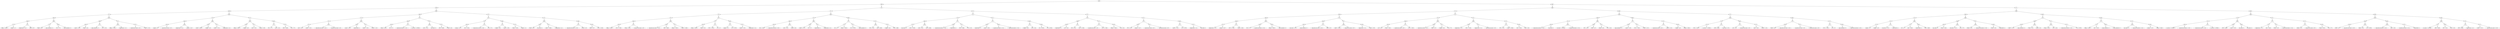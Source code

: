 digraph G {
	graph [bb="0,0,43013,612",
		dpi=78
	];
	node [label="\N"];
	1	 [height=0.5,
		label=And,
		pos="20988,594",
		width=0.75];
	2	 [height=0.5,
		label=And,
		pos="15543,522",
		width=0.75];
	1 -> 2	 [pos="e,15570,523.35 20961,592.65 20569,587.61 16036,529.34 15580,523.48"];
	3	 [height=0.5,
		label=And,
		pos="26434,522",
		width=0.75];
	1 -> 3	 [pos="e,26407,523.35 21015,592.65 21407,587.61 25940,529.34 26397,523.48"];
	4	 [height=0.5,
		label=And,
		pos="7886.8,450",
		width=0.75];
	2 -> 4	 [pos="e,7914.1,451.25 15516,520.75 15042,516.42 8481,456.43 7924.4,451.34"];
	5	 [height=0.5,
		label=Or,
		pos="15543,450",
		width=0.75];
	2 -> 5	 [pos="e,15543,468.1 15543,503.7 15543,495.98 15543,486.71 15543,478.11"];
	8	 [height=0.5,
		label=And,
		pos="3961.8,378",
		width=0.75];
	4 -> 8	 [pos="e,3988.9,379.48 7859.6,448.52 7533.8,442.7 4378.4,386.43 3999.1,379.66"];
	9	 [height=0.5,
		label=And,
		pos="7886.8,378",
		width=0.75];
	4 -> 9	 [pos="e,7886.8,396.1 7886.8,431.7 7886.8,423.98 7886.8,414.71 7886.8,406.11"];
	16	 [height=0.5,
		label=Or,
		pos="1858.8,306",
		width=0.75];
	8 -> 16	 [pos="e,1885.8,307.9 3934.8,376.1 3710.5,368.64 2156.8,316.92 1895.9,308.24"];
	17	 [height=0.5,
		label=And,
		pos="3961.8,306",
		width=0.75];
	8 -> 17	 [pos="e,3961.8,324.1 3961.8,359.7 3961.8,351.98 3961.8,342.71 3961.8,334.11"];
	32	 [height=0.5,
		label=And,
		pos="922.79,234",
		width=0.75];
	16 -> 32	 [pos="e,949.46,236.99 1831.8,302.98 1698.8,293.03 1113.3,249.24 959.75,237.76"];
	33	 [height=0.5,
		label=And,
		pos="1858.8,234",
		width=0.75];
	16 -> 33	 [pos="e,1858.8,252.1 1858.8,287.7 1858.8,279.98 1858.8,270.71 1858.8,262.11"];
	64	 [height=0.5,
		label=And,
		pos="465.79,162",
		width=0.75];
	32 -> 64	 [pos="e,491.9,167 896.58,228.99 819.05,217.11 590.68,182.13 501.78,168.51"];
	65	 [height=0.5,
		label=And,
		pos="922.79,162",
		width=0.75];
	32 -> 65	 [pos="e,922.79,180.1 922.79,215.7 922.79,207.98 922.79,198.71 922.79,190.11"];
	128	 [height=0.5,
		label=Or,
		pos="222.79,90",
		width=0.75];
	64 -> 128	 [pos="e,247.13,98.012 441.16,153.9 397.47,141.32 306.38,115.08 256.77,100.79"];
	129	 [height=0.5,
		label=Or,
		pos="465.79,90",
		width=0.75];
	64 -> 129	 [pos="e,465.79,108.1 465.79,143.7 465.79,135.98 465.79,126.71 465.79,118.11"];
	256	 [height=0.5,
		label="BMsg <= 1565.3",
		pos="72.794,18",
		width=2.022];
	128 -> 256	 [pos="e,105.29,34.166 201.3,78.971 178.74,68.442 142.7,51.622 114.52,38.471"];
	257	 [height=0.5,
		label="mergeC >= 0",
		pos="222.79,18",
		width=1.6429];
	128 -> 257	 [pos="e,222.79,36.104 222.79,71.697 222.79,63.983 222.79,54.712 222.79,46.112"];
	258	 [height=0.5,
		label="elapsed_days <= 14",
		pos="384.79,18",
		width=2.347];
	129 -> 258	 [pos="e,404.19,35.764 449.79,75.17 439.05,65.888 424.63,53.423 412.1,42.594"];
	259	 [height=0.5,
		label="NDEV <= 67",
		pos="546.79,18",
		width=1.661];
	129 -> 259	 [pos="e,527.98,35.257 481.8,75.17 492.79,65.667 507.65,52.83 520.38,41.826"];
	130	 [height=0.5,
		label=Or,
		pos="844.79,90",
		width=0.75];
	65 -> 130	 [pos="e,860.17,104.8 907.38,147.17 896.06,137.01 880.48,123.03 867.7,111.56"];
	131	 [height=0.5,
		label=And,
		pos="999.79,90",
		width=0.75];
	65 -> 131	 [pos="e,984.5,104.91 938.38,146.83 949.41,136.81 964.38,123.19 976.79,111.92"];
	260	 [height=0.5,
		label="FilesD <= 28",
		pos="682.79,18",
		width=1.6249];
	130 -> 260	 [pos="e,715.33,33.06 822.61,79.414 797.48,68.555 755.96,50.615 724.68,37.1"];
	261	 [height=0.5,
		label="same_committer = 0",
		pos="844.79,18",
		width=2.3651];
	130 -> 261	 [pos="e,844.79,36.104 844.79,71.697 844.79,63.983 844.79,54.712 844.79,46.112"];
	262	 [height=0.5,
		label="ND <= 773",
		pos="999.79,18",
		width=1.4443];
	131 -> 262	 [pos="e,999.79,36.104 999.79,71.697 999.79,63.983 999.79,54.712 999.79,46.112"];
	263	 [height=0.5,
		label="same_committer = 0",
		pos="1154.8,18",
		width=2.3651];
	131 -> 263	 [pos="e,1120.5,34.499 1021.7,79.119 1044.9,68.645 1082.1,51.828 1111.3,38.64"];
	66	 [height=0.5,
		label=And,
		pos="1704.8,162",
		width=0.75];
	33 -> 66	 [pos="e,1726.4,172.83 1837.1,223.12 1810.6,211.08 1765.7,190.66 1735.6,177.01"];
	67	 [height=0.5,
		label=Or,
		pos="2022.8,162",
		width=0.75];
	33 -> 67	 [pos="e,2000.5,172.51 1880.9,223.56 1909.3,211.45 1958.7,190.37 1991,176.55"];
	132	 [height=0.5,
		label=And,
		pos="1465.8,90",
		width=0.75];
	66 -> 132	 [pos="e,1490.1,98.116 1680.6,153.9 1637.8,141.38 1548.8,115.32 1499.9,100.99"];
	133	 [height=0.5,
		label=Or,
		pos="1704.8,90",
		width=0.75];
	66 -> 133	 [pos="e,1704.8,108.1 1704.8,143.7 1704.8,135.98 1704.8,126.71 1704.8,118.11"];
	264	 [height=0.5,
		label="maintC <= 295",
		pos="1323.8,18",
		width=1.8234];
	132 -> 264	 [pos="e,1354.1,33.962 1444.5,78.52 1423.1,67.944 1389.4,51.364 1363.1,38.387"];
	265	 [height=0.5,
		label="FilesD <= 28",
		pos="1465.8,18",
		width=1.6249];
	132 -> 265	 [pos="e,1465.8,36.104 1465.8,71.697 1465.8,63.983 1465.8,54.712 1465.8,46.112"];
	266	 [height=0.5,
		label="same_committer = 0",
		pos="1627.8,18",
		width=2.3651];
	133 -> 266	 [pos="e,1646.1,35.606 1689.2,74.834 1679,65.527 1665.3,53.13 1653.5,42.382"];
	267	 [height=0.5,
		label="TFC <= 126",
		pos="1787.8,18",
		width=1.5887];
	133 -> 267	 [pos="e,1768.8,35.006 1721.2,75.17 1732.5,65.601 1747.9,52.651 1761,41.597"];
	134	 [height=0.5,
		label=And,
		pos="2022.8,90",
		width=0.75];
	67 -> 134	 [pos="e,2022.8,108.1 2022.8,143.7 2022.8,135.98 2022.8,126.71 2022.8,118.11"];
	135	 [height=0.5,
		label=Or,
		pos="2325.8,90",
		width=0.75];
	67 -> 135	 [pos="e,2300.7,96.795 2047.8,155.21 2101.7,142.76 2228.7,113.42 2290.6,99.12"];
	268	 [height=0.5,
		label="BMsg <= 1565.3",
		pos="1935.8,18",
		width=2.022];
	134 -> 268	 [pos="e,1956.2,35.412 2006,75.503 1994.1,65.939 1977.9,52.876 1964,41.719"];
	269	 [height=0.5,
		label="elapsed_days <= 14",
		pos="2110.8,18",
		width=2.347];
	134 -> 269	 [pos="e,2089.8,35.667 2039.8,75.503 2051.7,66.005 2068,53.057 2081.9,41.952"];
	270	 [height=0.5,
		label="proj_fail_rate_recent <= 0.9",
		pos="2325.8,18",
		width=3.1233];
	135 -> 270	 [pos="e,2325.8,36.104 2325.8,71.697 2325.8,63.983 2325.8,54.712 2325.8,46.112"];
	271	 [height=0.5,
		label="buildF <= 1101",
		pos="2523.8,18",
		width=1.8776];
	135 -> 271	 [pos="e,2484.7,32.836 2349.3,80.695 2380.1,69.788 2435.1,50.366 2475.1,36.22"];
	34	 [height=0.5,
		label=Or,
		pos="3637.8,234",
		width=0.75];
	17 -> 34	 [pos="e,3663.1,240.47 3936.4,299.51 3878.9,287.09 3738.8,256.82 3673,242.61"];
	35	 [height=0.5,
		label=Or,
		pos="4284.8,234",
		width=0.75];
	17 -> 35	 [pos="e,4259.6,240.47 3987.1,299.51 4044.5,287.09 4184.1,256.82 4249.7,242.61"];
	68	 [height=0.5,
		label=And,
		pos="3159.8,162",
		width=0.75];
	34 -> 68	 [pos="e,3185.9,166.82 3611.8,229.19 3531.6,217.44 3288.2,181.8 3195.8,168.28"];
	69	 [height=0.5,
		label=And,
		pos="3637.8,162",
		width=0.75];
	34 -> 69	 [pos="e,3637.8,180.1 3637.8,215.7 3637.8,207.98 3637.8,198.71 3637.8,190.11"];
	136	 [height=0.5,
		label=And,
		pos="2858.8,90",
		width=0.75];
	68 -> 136	 [pos="e,2884.1,96.88 3134.6,155.15 3081.1,142.7 2955.6,113.52 2894.1,99.209"];
	137	 [height=0.5,
		label=And,
		pos="3159.8,90",
		width=0.75];
	68 -> 137	 [pos="e,3159.8,108.1 3159.8,143.7 3159.8,135.98 3159.8,126.71 3159.8,118.11"];
	272	 [height=0.5,
		label="mergeC >= 0",
		pos="2668.8,18",
		width=1.6429];
	136 -> 272	 [pos="e,2705,32.326 2835.5,80.417 2805.6,69.391 2752.9,50.003 2714.8,35.955"];
	273	 [height=0.5,
		label="proj_fail_rate_recent <= 0.9",
		pos="2858.8,18",
		width=3.1233];
	136 -> 273	 [pos="e,2858.8,36.104 2858.8,71.697 2858.8,63.983 2858.8,54.712 2858.8,46.112"];
	274	 [height=0.5,
		label="elapsed_days <= 14",
		pos="3073.8,18",
		width=2.347];
	137 -> 274	 [pos="e,3094.3,35.667 3143.2,75.503 3131.7,66.094 3115.9,53.299 3102.4,42.264"];
	275	 [height=0.5,
		label="entropy <= 4.37",
		pos="3245.8,18",
		width=1.9318];
	137 -> 275	 [pos="e,3225.6,35.412 3176.4,75.503 3188,66.028 3203.9,53.12 3217.5,42.033"];
	138	 [height=0.5,
		label=And,
		pos="3561.8,90",
		width=0.75];
	69 -> 138	 [pos="e,3577.2,105.14 3622.4,146.83 3611.6,136.87 3596.9,123.37 3584.7,112.14"];
	139	 [height=0.5,
		label=Or,
		pos="3712.8,90",
		width=0.75];
	69 -> 139	 [pos="e,3697.6,105.14 3653,146.83 3663.6,136.87 3678.1,123.37 3690.1,112.14"];
	276	 [height=0.5,
		label="otherF <= 36541",
		pos="3405.8,18",
		width=2.004];
	138 -> 276	 [pos="e,3439.3,34.038 3540.1,79.267 3516.5,68.691 3478.3,51.524 3448.6,38.212"];
	277	 [height=0.5,
		label="ConfigF <= 49",
		pos="3561.8,18",
		width=1.8234];
	138 -> 277	 [pos="e,3561.8,36.104 3561.8,71.697 3561.8,63.983 3561.8,54.712 3561.8,46.112"];
	278	 [height=0.5,
		label="buildF <= 1101",
		pos="3712.8,18",
		width=1.8776];
	139 -> 278	 [pos="e,3712.8,36.104 3712.8,71.697 3712.8,63.983 3712.8,54.712 3712.8,46.112"];
	279	 [height=0.5,
		label="elapsed_days <= 14",
		pos="3882.8,18",
		width=2.347];
	139 -> 279	 [pos="e,3845.8,34.24 3735.4,79.705 3761,69.144 3803.6,51.624 3836.4,38.113"];
	70	 [height=0.5,
		label=And,
		pos="4284.8,162",
		width=0.75];
	35 -> 70	 [pos="e,4284.8,180.1 4284.8,215.7 4284.8,207.98 4284.8,198.71 4284.8,190.11"];
	71	 [height=0.5,
		label=And,
		pos="4700.8,162",
		width=0.75];
	35 -> 71	 [pos="e,4674.8,167.38 4310.8,228.62 4382.5,216.57 4582.7,182.87 4664.9,169.04"];
	140	 [height=0.5,
		label=And,
		pos="4213.8,90",
		width=0.75];
	70 -> 140	 [pos="e,4228.5,105.49 4270.1,146.5 4260.2,136.73 4247,123.69 4235.8,112.7"];
	141	 [height=0.5,
		label=Or,
		pos="4356.8,90",
		width=0.75];
	70 -> 141	 [pos="e,4342,105.38 4299.4,146.83 4309.5,136.94 4323.3,123.55 4334.8,112.36"];
	280	 [height=0.5,
		label="BMsg <= 1565.3",
		pos="4057.8,18",
		width=2.022];
	140 -> 280	 [pos="e,4091.3,34.038 4192.1,79.267 4168.5,68.691 4130.3,51.524 4100.6,38.212"];
	281	 [height=0.5,
		label="ConfigF <= 49",
		pos="4213.8,18",
		width=1.8234];
	140 -> 281	 [pos="e,4213.8,36.104 4213.8,71.697 4213.8,63.983 4213.8,54.712 4213.8,46.112"];
	282	 [height=0.5,
		label="docF <= 181",
		pos="4356.8,18",
		width=1.6429];
	141 -> 282	 [pos="e,4356.8,36.104 4356.8,71.697 4356.8,63.983 4356.8,54.712 4356.8,46.112"];
	283	 [height=0.5,
		label="maintC <= 295",
		pos="4499.8,18",
		width=1.8234];
	141 -> 283	 [pos="e,4469.1,34.03 4377.9,78.671 4399.4,68.125 4433.4,51.499 4460,38.472"];
	142	 [height=0.5,
		label=Or,
		pos="4700.8,90",
		width=0.75];
	71 -> 142	 [pos="e,4700.8,108.1 4700.8,143.7 4700.8,135.98 4700.8,126.71 4700.8,118.11"];
	143	 [height=0.5,
		label=Or,
		pos="4902.8,90",
		width=0.75];
	71 -> 143	 [pos="e,4879.4,99.115 4724.4,152.83 4760.3,140.37 4829,116.57 4869.9,102.41"];
	284	 [height=0.5,
		label="ND <= 773",
		pos="4635.8,18",
		width=1.4443];
	142 -> 284	 [pos="e,4650.9,35.29 4687,74.155 4678.6,65.072 4667.6,53.243 4658,42.87"];
	285	 [height=0.5,
		label="docF <= 181",
		pos="4764.8,18",
		width=1.6429];
	142 -> 285	 [pos="e,4749.4,35.789 4714.4,74.155 4722.6,65.2 4733.2,53.576 4742.6,43.309"];
	286	 [height=0.5,
		label="EXP <= 4408",
		pos="4902.8,18",
		width=1.6971];
	143 -> 286	 [pos="e,4902.8,36.104 4902.8,71.697 4902.8,63.983 4902.8,54.712 4902.8,46.112"];
	287	 [height=0.5,
		label="ND <= 773",
		pos="5033.8,18",
		width=1.4443];
	143 -> 287	 [pos="e,5006.7,33.504 4923.3,78.063 4943.2,67.424 4973.8,51.038 4997.8,38.222"];
	18	 [height=0.5,
		label=And,
		pos="7207.8,306",
		width=0.75];
	9 -> 18	 [pos="e,7234.2,309.73 7860.2,374.26 7754.7,363.39 7366.2,323.33 7244.5,310.78"];
	19	 [height=0.5,
		label=Or,
		pos="8561.8,306",
		width=0.75];
	9 -> 19	 [pos="e,8535.2,309.76 7913.3,374.26 8018,363.4 8403.4,323.42 8524.9,310.83"];
	36	 [height=0.5,
		label=Or,
		pos="6203.8,234",
		width=0.75];
	18 -> 36	 [pos="e,6230.7,236.88 7180.9,303.13 7041.8,293.43 6402.9,248.88 6241.1,237.6"];
	37	 [height=0.5,
		label=Or,
		pos="7207.8,234",
		width=0.75];
	18 -> 37	 [pos="e,7207.8,252.1 7207.8,287.7 7207.8,279.98 7207.8,270.71 7207.8,262.11"];
	72	 [height=0.5,
		label=Or,
		pos="5646.8,162",
		width=0.75];
	36 -> 72	 [pos="e,5673.1,166.31 6177.3,229.67 6086.5,218.26 5787.6,180.69 5683.2,167.57"];
	73	 [height=0.5,
		label=And,
		pos="6203.8,162",
		width=0.75];
	36 -> 73	 [pos="e,6203.8,180.1 6203.8,215.7 6203.8,207.98 6203.8,198.71 6203.8,190.11"];
	144	 [height=0.5,
		label=Or,
		pos="5307.8,90",
		width=0.75];
	72 -> 144	 [pos="e,5333.6,96.322 5621.3,155.74 5561.6,143.4 5412.3,112.57 5343.5,98.373"];
	145	 [height=0.5,
		label=And,
		pos="5646.8,90",
		width=0.75];
	72 -> 145	 [pos="e,5646.8,108.1 5646.8,143.7 5646.8,135.98 5646.8,126.71 5646.8,118.11"];
	288	 [height=0.5,
		label="docF <= 181",
		pos="5162.8,18",
		width=1.6429];
	144 -> 288	 [pos="e,5192.9,33.512 5286.4,78.671 5264.3,67.989 5229.2,51.069 5202.1,37.969"];
	289	 [height=0.5,
		label="buildF <= 1101",
		pos="5307.8,18",
		width=1.8776];
	144 -> 289	 [pos="e,5307.8,36.104 5307.8,71.697 5307.8,63.983 5307.8,54.712 5307.8,46.112"];
	290	 [height=0.5,
		label="comm_fail_rate_recent >= 0.18",
		pos="5518.8,18",
		width=3.4844];
	145 -> 290	 [pos="e,5549,35.514 5626.5,77.908 5608.2,67.879 5580.7,52.833 5558,40.457"];
	291	 [height=0.5,
		label="proj_fail_rate_recent <= 0.9",
		pos="5774.8,18",
		width=3.1233];
	145 -> 291	 [pos="e,5744.6,35.514 5667.1,77.908 5685.4,67.879 5712.9,52.833 5735.6,40.457"];
	146	 [height=0.5,
		label=And,
		pos="6125.8,90",
		width=0.75];
	73 -> 146	 [pos="e,6141.2,104.8 6188.4,147.17 6177.1,137.01 6161.5,123.03 6148.7,111.56"];
	147	 [height=0.5,
		label=Or,
		pos="6282.8,90",
		width=0.75];
	73 -> 147	 [pos="e,6267.2,104.8 6219.4,147.17 6230.9,137.01 6246.6,123.03 6259.6,111.56"];
	292	 [height=0.5,
		label="maintC <= 295",
		pos="5970.8,18",
		width=1.8234];
	146 -> 292	 [pos="e,6003.4,33.71 6103.9,79.119 6080.3,68.441 6042,51.17 6012.6,37.874"];
	293	 [height=0.5,
		label="classif_build = 4",
		pos="6125.8,18",
		width=1.9859];
	146 -> 293	 [pos="e,6125.8,36.104 6125.8,71.697 6125.8,63.983 6125.8,54.712 6125.8,46.112"];
	294	 [height=0.5,
		label="buildF <= 1101",
		pos="6282.8,18",
		width=1.8776];
	147 -> 294	 [pos="e,6282.8,36.104 6282.8,71.697 6282.8,63.983 6282.8,54.712 6282.8,46.112"];
	295	 [height=0.5,
		label="buildF <= 1101",
		pos="6435.8,18",
		width=1.8776];
	147 -> 295	 [pos="e,6403.4,33.84 6304.4,79.119 6327.7,68.475 6365.2,51.28 6394.3,38.001"];
	74	 [height=0.5,
		label=And,
		pos="7006.8,162",
		width=0.75];
	37 -> 74	 [pos="e,7030.1,171.11 7184.3,224.83 7148.6,212.37 7080.2,188.57 7039.6,174.41"];
	75	 [height=0.5,
		label=Or,
		pos="7377.8,162",
		width=0.75];
	37 -> 75	 [pos="e,7355.4,172.22 7230.4,223.7 7260,211.49 7312.3,189.95 7346,176.09"];
	148	 [height=0.5,
		label=And,
		pos="6720.8,90",
		width=0.75];
	74 -> 148	 [pos="e,6745.8,97.125 6981.9,154.91 6930.9,142.42 6814.3,113.88 6755.7,99.547"];
	149	 [height=0.5,
		label=Or,
		pos="7006.8,90",
		width=0.75];
	74 -> 149	 [pos="e,7006.8,108.1 7006.8,143.7 7006.8,135.98 7006.8,126.71 7006.8,118.11"];
	296	 [height=0.5,
		label="FilesA <= 4524",
		pos="6588.8,18",
		width=1.8776];
	148 -> 296	 [pos="e,6618.1,34.535 6700.2,78.063 6680.7,67.743 6651,52.014 6627.2,39.382"];
	297	 [height=0.5,
		label="NS <= 27",
		pos="6720.8,18",
		width=1.2999];
	148 -> 297	 [pos="e,6720.8,36.104 6720.8,71.697 6720.8,63.983 6720.8,54.712 6720.8,46.112"];
	298	 [height=0.5,
		label="proj_fail_rate_history >= 0.14",
		pos="6905.8,18",
		width=3.34];
	149 -> 298	 [pos="e,6930.1,35.878 6988.7,76.485 6974.8,66.841 6955.2,53.246 6938.5,41.698"];
	299	 [height=0.5,
		label="src_churn <= 1497462",
		pos="7137.8,18",
		width=2.5998];
	149 -> 299	 [pos="e,7107.7,35.059 7027.3,78.063 7046.3,67.879 7075.2,52.427 7098.7,39.882"];
	150	 [height=0.5,
		label=And,
		pos="7377.8,90",
		width=0.75];
	75 -> 150	 [pos="e,7377.8,108.1 7377.8,143.7 7377.8,135.98 7377.8,126.71 7377.8,118.11"];
	151	 [height=0.5,
		label=Or,
		pos="7588.8,90",
		width=0.75];
	75 -> 151	 [pos="e,7565.1,98.865 7401.6,153.11 7439.2,140.63 7512.5,116.3 7555.4,102.08"];
	300	 [height=0.5,
		label="docF <= 181",
		pos="7308.8,18",
		width=1.6429];
	150 -> 300	 [pos="e,7325,35.448 7363.5,74.496 7354.5,65.344 7342.6,53.306 7332.2,42.781"];
	301	 [height=0.5,
		label="day_week = 6",
		pos="7447.8,18",
		width=1.7151];
	150 -> 301	 [pos="e,7431.3,35.448 7392.3,74.496 7401.4,65.344 7413.5,53.306 7424,42.781"];
	302	 [height=0.5,
		label="EXP <= 4408",
		pos="7588.8,18",
		width=1.6971];
	151 -> 302	 [pos="e,7588.8,36.104 7588.8,71.697 7588.8,63.983 7588.8,54.712 7588.8,46.112"];
	303	 [height=0.5,
		label="FilesM <= 83",
		pos="7727.8,18",
		width=1.661];
	151 -> 303	 [pos="e,7698.3,33.833 7609.6,78.52 7630.6,67.956 7663.5,51.403 7689.2,38.432"];
	38	 [height=0.5,
		label=Or,
		pos="8561.8,234",
		width=0.75];
	19 -> 38	 [pos="e,8561.8,252.1 8561.8,287.7 8561.8,279.98 8561.8,270.71 8561.8,262.11"];
	39	 [height=0.5,
		label=Or,
		pos="9353.8,234",
		width=0.75];
	19 -> 39	 [pos="e,9327,237.37 8588.6,302.63 8706.6,292.2 9179.9,250.37 9316.6,238.28"];
	76	 [height=0.5,
		label=Or,
		pos="8321.8,162",
		width=0.75];
	38 -> 76	 [pos="e,8346.2,170.12 8537.5,225.9 8494.5,213.38 8405.2,187.32 8356,172.99"];
	77	 [height=0.5,
		label=And,
		pos="8633.8,162",
		width=0.75];
	38 -> 77	 [pos="e,8619,177.38 8576.4,218.83 8586.5,208.94 8600.3,195.55 8611.8,184.36"];
	152	 [height=0.5,
		label=And,
		pos="8021.8,90",
		width=0.75];
	76 -> 152	 [pos="e,8047,96.88 8296.7,155.15 8243.3,142.7 8118.3,113.52 8057,99.209"];
	153	 [height=0.5,
		label=Or,
		pos="8321.8,90",
		width=0.75];
	76 -> 153	 [pos="e,8321.8,108.1 8321.8,143.7 8321.8,135.98 8321.8,126.71 8321.8,118.11"];
	304	 [height=0.5,
		label="entropy <= 4.37",
		pos="7874.8,18",
		width=1.9318];
	152 -> 304	 [pos="e,7906.5,34.098 8000.4,78.821 7978.3,68.306 7943.3,51.633 7915.9,38.557"];
	305	 [height=0.5,
		label="fixC <= 4156",
		pos="8021.8,18",
		width=1.661];
	152 -> 305	 [pos="e,8021.8,36.104 8021.8,71.697 8021.8,63.983 8021.8,54.712 8021.8,46.112"];
	306	 [height=0.5,
		label="comm_fail_rate_recent >= 0.18",
		pos="8224.8,18",
		width=3.4844];
	153 -> 306	 [pos="e,8248,35.722 8304,76.161 8290.7,66.57 8272.2,53.207 8256.4,41.813"];
	307	 [height=0.5,
		label="ND <= 773",
		pos="8419.8,18",
		width=1.4443];
	153 -> 307	 [pos="e,8398.2,34.446 8339.8,76.161 8353.8,66.145 8373.6,52.016 8390,40.311"];
	154	 [height=0.5,
		label=Or,
		pos="8633.8,90",
		width=0.75];
	77 -> 154	 [pos="e,8633.8,108.1 8633.8,143.7 8633.8,135.98 8633.8,126.71 8633.8,118.11"];
	155	 [height=0.5,
		label=Or,
		pos="8855.8,90",
		width=0.75];
	77 -> 155	 [pos="e,8832,98.509 8658,153.38 8697.8,140.82 8777.2,115.79 8822.4,101.54"];
	308	 [height=0.5,
		label="ConfigF <= 49",
		pos="8555.8,18",
		width=1.8234];
	154 -> 308	 [pos="e,8574.2,35.51 8618.4,75.17 8608,65.822 8594,53.248 8581.8,42.366"];
	309	 [height=0.5,
		label="maintC <= 295",
		pos="8704.8,18",
		width=1.8234];
	154 -> 309	 [pos="e,8688.1,35.448 8648.5,74.496 8657.9,65.255 8670.2,53.072 8681,42.475"];
	310	 [height=0.5,
		label="FilesA <= 4524",
		pos="8855.8,18",
		width=1.8776];
	155 -> 310	 [pos="e,8855.8,36.104 8855.8,71.697 8855.8,63.983 8855.8,54.712 8855.8,46.112"];
	311	 [height=0.5,
		label="mergeC >= 0",
		pos="9000.8,18",
		width=1.6429];
	155 -> 311	 [pos="e,8970.7,33.512 8877.2,78.671 8899.3,67.989 8934.4,51.069 8961.5,37.969"];
	78	 [height=0.5,
		label=And,
		pos="9353.8,162",
		width=0.75];
	39 -> 78	 [pos="e,9353.8,180.1 9353.8,215.7 9353.8,207.98 9353.8,198.71 9353.8,190.11"];
	79	 [height=0.5,
		label=And,
		pos="9938.8,162",
		width=0.75];
	39 -> 79	 [pos="e,9912.3,166.17 9380.4,229.81 9474.9,218.51 9793.6,180.38 9902.2,167.38"];
	156	 [height=0.5,
		label=And,
		pos="9277.8,90",
		width=0.75];
	78 -> 156	 [pos="e,9293.2,105.14 9338.4,146.83 9327.6,136.87 9312.9,123.37 9300.7,112.14"];
	157	 [height=0.5,
		label=Or,
		pos="9429.8,90",
		width=0.75];
	78 -> 157	 [pos="e,9414.4,105.14 9369.2,146.83 9380,136.87 9394.7,123.37 9406.8,112.14"];
	312	 [height=0.5,
		label="FilesM <= 83",
		pos="9137.8,18",
		width=1.661];
	156 -> 312	 [pos="e,9167.2,33.704 9256.8,78.52 9235.6,67.922 9202.4,51.296 9176.4,38.307"];
	313	 [height=0.5,
		label="day_week = 6",
		pos="9277.8,18",
		width=1.7151];
	156 -> 313	 [pos="e,9277.8,36.104 9277.8,71.697 9277.8,63.983 9277.8,54.712 9277.8,46.112"];
	314	 [height=0.5,
		label="otherF <= 36541",
		pos="9429.8,18",
		width=2.004];
	157 -> 314	 [pos="e,9429.8,36.104 9429.8,71.697 9429.8,63.983 9429.8,54.712 9429.8,46.112"];
	315	 [height=0.5,
		label="elapsed_days <= 14",
		pos="9604.8,18",
		width=2.347];
	157 -> 315	 [pos="e,9567,34.107 9452.3,79.992 9478.8,69.394 9523.5,51.511 9557.7,37.842"];
	158	 [height=0.5,
		label=Or,
		pos="9938.8,90",
		width=0.75];
	79 -> 158	 [pos="e,9938.8,108.1 9938.8,143.7 9938.8,135.98 9938.8,126.71 9938.8,118.11"];
	159	 [height=0.5,
		label=And,
		pos="10177,90",
		width=0.75];
	79 -> 159	 [pos="e,10153,98.116 9962.9,153.9 10006,141.38 10094,115.32 10143,100.99"];
	316	 [height=0.5,
		label="comm_fail_rate_history >= 0.25",
		pos="9835.8,18",
		width=3.5566];
	158 -> 316	 [pos="e,9860.6,35.878 9920.4,76.485 9906.2,66.841 9886.2,53.246 9869.2,41.698"];
	317	 [height=0.5,
		label="FilesD <= 28",
		pos="10041,18",
		width=1.6249];
	158 -> 317	 [pos="e,10018,34.591 9957,76.485 9971.6,66.506 9992.3,52.297 10009,40.503"];
	318	 [height=0.5,
		label="NDEV <= 67",
		pos="10177,18",
		width=1.661];
	159 -> 318	 [pos="e,10177,36.104 10177,71.697 10177,63.983 10177,54.712 10177,46.112"];
	319	 [height=0.5,
		label="NUC <= 12001",
		pos="10322,18",
		width=1.8776];
	159 -> 319	 [pos="e,10291,34.03 10198,78.671 10220,68.125 10254,51.499 10281,38.472"];
	10	 [height=0.5,
		label=Or,
		pos="14290,378",
		width=0.75];
	5 -> 10	 [pos="e,14317,380.5 15516,447.51 15355,438.5 14514,391.52 14327,381.06"];
	11	 [height=0.5,
		label=Or,
		pos="16797,378",
		width=0.75];
	5 -> 11	 [pos="e,16770,380.5 15570,447.51 15731,438.5 16573,391.52 16760,381.06"];
	20	 [height=0.5,
		label=Or,
		pos="12413,306",
		width=0.75];
	10 -> 20	 [pos="e,12440,308 14263,376 14054,368.21 12692,317.43 12450,308.38"];
	21	 [height=0.5,
		label=And,
		pos="14290,306",
		width=0.75];
	10 -> 21	 [pos="e,14290,324.1 14290,359.7 14290,351.98 14290,342.71 14290,334.11"];
	40	 [height=0.5,
		label=Or,
		pos="11526,234",
		width=0.75];
	20 -> 40	 [pos="e,11553,237.12 12386,302.87 12258,292.75 11711,249.63 11563,237.93"];
	41	 [height=0.5,
		label=Or,
		pos="12413,234",
		width=0.75];
	20 -> 41	 [pos="e,12413,252.1 12413,287.7 12413,279.98 12413,270.71 12413,262.11"];
	80	 [height=0.5,
		label=And,
		pos="10890,162",
		width=0.75];
	40 -> 80	 [pos="e,10916,165.93 11499,230.08 11399,219.04 11043,179.81 10927,167.05"];
	81	 [height=0.5,
		label=And,
		pos="11526,162",
		width=0.75];
	40 -> 81	 [pos="e,11526,180.1 11526,215.7 11526,207.98 11526,198.71 11526,190.11"];
	160	 [height=0.5,
		label=And,
		pos="10638,90",
		width=0.75];
	80 -> 160	 [pos="e,10663,97.867 10865,154.16 10820,141.61 10724,114.9 10672,100.56"];
	161	 [height=0.5,
		label=Or,
		pos="10890,90",
		width=0.75];
	80 -> 161	 [pos="e,10890,108.1 10890,143.7 10890,135.98 10890,126.71 10890,118.11"];
	320	 [height=0.5,
		label="BMsg <= 1565.3",
		pos="10480,18",
		width=2.022];
	160 -> 320	 [pos="e,10514,34.038 10616,79.267 10592,68.691 10553,51.524 10523,38.212"];
	321	 [height=0.5,
		label="NUC <= 12001",
		pos="10638,18",
		width=1.8776];
	160 -> 321	 [pos="e,10638,36.104 10638,71.697 10638,63.983 10638,54.712 10638,46.112"];
	322	 [height=0.5,
		label="FilesA <= 4524",
		pos="10791,18",
		width=1.8776];
	161 -> 322	 [pos="e,10814,35.208 10872,76.161 10858,66.347 10838,52.583 10822,41.021"];
	323	 [height=0.5,
		label="proj_fail_rate_recent <= 0.9",
		pos="10989,18",
		width=3.1233];
	161 -> 323	 [pos="e,10965,35.722 10908,76.161 10922,66.481 10941,52.959 10957,41.497"];
	162	 [height=0.5,
		label=And,
		pos="11450,90",
		width=0.75];
	81 -> 162	 [pos="e,11465,105.14 11510,146.83 11500,136.87 11485,123.37 11473,112.14"];
	163	 [height=0.5,
		label=Or,
		pos="11602,90",
		width=0.75];
	81 -> 163	 [pos="e,11586,105.14 11541,146.83 11552,136.87 11567,123.37 11579,112.14"];
	324	 [height=0.5,
		label="comm_fail_rate_recent >= 0.18",
		pos="11245,18",
		width=3.4844];
	162 -> 324	 [pos="e,11291,34.851 11426,80.97 11396,70.597 11342,52.205 11301,38.143"];
	325	 [height=0.5,
		label="EXP <= 4408",
		pos="11450,18",
		width=1.6971];
	162 -> 325	 [pos="e,11450,36.104 11450,71.697 11450,63.983 11450,54.712 11450,46.112"];
	326	 [height=0.5,
		label="BMsg <= 1565.3",
		pos="11602,18",
		width=2.022];
	163 -> 326	 [pos="e,11602,36.104 11602,71.697 11602,63.983 11602,54.712 11602,46.112"];
	327	 [height=0.5,
		label="otherF <= 36541",
		pos="11765,18",
		width=2.004];
	163 -> 327	 [pos="e,11730,33.842 11624,79.414 11649,68.758 11690,51.286 11721,37.865"];
	82	 [height=0.5,
		label=Or,
		pos="12285,162",
		width=0.75];
	41 -> 82	 [pos="e,12305,174.04 12393,221.91 12371,210.34 12338,192.09 12314,178.97"];
	83	 [height=0.5,
		label=And,
		pos="12546,162",
		width=0.75];
	41 -> 83	 [pos="e,12525,173.91 12433,222.22 12455,210.59 12491,191.96 12516,178.7"];
	164	 [height=0.5,
		label=And,
		pos="12077,90",
		width=0.75];
	82 -> 164	 [pos="e,12100,98.936 12261,152.97 12224,140.47 12152,116.32 12110,102.14"];
	165	 [height=0.5,
		label=Or,
		pos="12285,90",
		width=0.75];
	82 -> 165	 [pos="e,12285,108.1 12285,143.7 12285,135.98 12285,126.71 12285,118.11"];
	328	 [height=0.5,
		label="BMsg <= 1565.3",
		pos="11928,18",
		width=2.022];
	164 -> 328	 [pos="e,11960,34.166 12055,78.971 12033,68.442 11997,51.622 11969,38.471"];
	329	 [height=0.5,
		label="FilesD <= 28",
		pos="12077,18",
		width=1.6249];
	164 -> 329	 [pos="e,12077,36.104 12077,71.697 12077,63.983 12077,54.712 12077,46.112"];
	330	 [height=0.5,
		label="NUC <= 12001",
		pos="12221,18",
		width=1.8776];
	165 -> 330	 [pos="e,12236,35.789 12271,74.155 12263,65.2 12252,53.576 12243,43.309"];
	331	 [height=0.5,
		label="NS <= 27",
		pos="12353,18",
		width=1.2999];
	165 -> 331	 [pos="e,12337,35.198 12299,74.496 12308,65.28 12320,53.136 12330,42.559"];
	166	 [height=0.5,
		label=Or,
		pos="12546,90",
		width=0.75];
	83 -> 166	 [pos="e,12546,108.1 12546,143.7 12546,135.98 12546,126.71 12546,118.11"];
	167	 [height=0.5,
		label=Or,
		pos="12762,90",
		width=0.75];
	83 -> 167	 [pos="e,12738,98.687 12570,153.24 12608,140.73 12685,116.05 12728,101.81"];
	332	 [height=0.5,
		label="mergeC >= 0",
		pos="12477,18",
		width=1.6429];
	166 -> 332	 [pos="e,12493,35.448 12531,74.496 12522,65.344 12511,53.306 12500,42.781"];
	333	 [height=0.5,
		label="NC <= 20728",
		pos="12615,18",
		width=1.6971];
	166 -> 333	 [pos="e,12599,35.448 12560,74.496 12569,65.344 12581,53.306 12591,42.781"];
	334	 [height=0.5,
		label="buildF <= 1101",
		pos="12762,18",
		width=1.8776];
	167 -> 334	 [pos="e,12762,36.104 12762,71.697 12762,63.983 12762,54.712 12762,46.112"];
	335	 [height=0.5,
		label="elapsed_days <= 14",
		pos="12932,18",
		width=2.347];
	167 -> 335	 [pos="e,12895,34.24 12784,79.705 12810,69.144 12853,51.624 12885,38.113"];
	42	 [height=0.5,
		label=Or,
		pos="13987,234",
		width=0.75];
	21 -> 42	 [pos="e,14012,240.79 14265,299.21 14211,286.76 14084,257.42 14022,243.12"];
	43	 [height=0.5,
		label=And,
		pos="14592,234",
		width=0.75];
	21 -> 43	 [pos="e,14566,240.88 14315,299.15 14369,286.7 14495,257.52 14556,243.21"];
	84	 [height=0.5,
		label=And,
		pos="13574,162",
		width=0.75];
	42 -> 84	 [pos="e,13600,167.38 13961,228.62 13890,216.59 13692,183.01 13610,169.12"];
	85	 [height=0.5,
		label=And,
		pos="13987,162",
		width=0.75];
	42 -> 85	 [pos="e,13987,180.1 13987,215.7 13987,207.98 13987,198.71 13987,190.11"];
	168	 [height=0.5,
		label=And,
		pos="13300,90",
		width=0.75];
	84 -> 168	 [pos="e,13325,97.372 13549,154.66 13500,142.15 13391,114.23 13335,99.886"];
	169	 [height=0.5,
		label=And,
		pos="13574,90",
		width=0.75];
	84 -> 169	 [pos="e,13574,108.1 13574,143.7 13574,135.98 13574,126.71 13574,118.11"];
	336	 [height=0.5,
		label="fixC <= 4156",
		pos="13094,18",
		width=1.661];
	168 -> 336	 [pos="e,13132,31.913 13276,80.97 13243,69.842 13184,49.486 13141,35.147"];
	337	 [height=0.5,
		label="comm_fail_rate_history >= 0.25",
		pos="13300,18",
		width=3.5566];
	168 -> 337	 [pos="e,13300,36.104 13300,71.697 13300,63.983 13300,54.712 13300,46.112"];
	338	 [height=0.5,
		label="docF <= 181",
		pos="13505,18",
		width=1.6429];
	169 -> 338	 [pos="e,13521,35.448 13559,74.496 13550,65.344 13539,53.306 13528,42.781"];
	339	 [height=0.5,
		label="FilesM <= 83",
		pos="13642,18",
		width=1.661];
	169 -> 339	 [pos="e,13626,35.448 13588,74.496 13597,65.344 13608,53.306 13619,42.781"];
	170	 [height=0.5,
		label=And,
		pos="13919,90",
		width=0.75];
	85 -> 170	 [pos="e,13933,105.49 13973,146.5 13963,136.73 13951,123.69 13940,112.7"];
	171	 [height=0.5,
		label=Or,
		pos="14055,90",
		width=0.75];
	85 -> 171	 [pos="e,14041,105.49 14001,146.5 14010,136.73 14023,123.69 14034,112.7"];
	340	 [height=0.5,
		label="buildF <= 1101",
		pos="13787,18",
		width=1.8776];
	170 -> 340	 [pos="e,13816,34.535 13898,78.063 13879,67.743 13849,52.014 13825,39.382"];
	341	 [height=0.5,
		label="NS <= 27",
		pos="13919,18",
		width=1.2999];
	170 -> 341	 [pos="e,13919,36.104 13919,71.697 13919,63.983 13919,54.712 13919,46.112"];
	342	 [height=0.5,
		label="classif_build = 4",
		pos="14055,18",
		width=1.9859];
	171 -> 342	 [pos="e,14055,36.104 14055,71.697 14055,63.983 14055,54.712 14055,46.112"];
	343	 [height=0.5,
		label="elapsed_days <= 14",
		pos="14229,18",
		width=2.347];
	171 -> 343	 [pos="e,14191,34.174 14078,79.849 14104,69.291 14148,51.644 14181,38.066"];
	86	 [height=0.5,
		label=Or,
		pos="14592,162",
		width=0.75];
	43 -> 86	 [pos="e,14592,180.1 14592,215.7 14592,207.98 14592,198.71 14592,190.11"];
	87	 [height=0.5,
		label=Or,
		pos="15060,162",
		width=0.75];
	43 -> 87	 [pos="e,15034,166.93 14618,229.09 14697,217.29 14932,182.04 15023,168.44"];
	172	 [height=0.5,
		label=Or,
		pos="14516,90",
		width=0.75];
	86 -> 172	 [pos="e,14531,105.14 14576,146.83 14566,136.87 14551,123.37 14539,112.14"];
	173	 [height=0.5,
		label=Or,
		pos="14668,90",
		width=0.75];
	86 -> 173	 [pos="e,14652,105.14 14607,146.83 14618,136.87 14633,123.37 14645,112.14"];
	344	 [height=0.5,
		label="NS <= 27",
		pos="14378,18",
		width=1.2999];
	172 -> 344	 [pos="e,14405,32.873 14495,78.369 14473,67.536 14440,50.522 14414,37.48"];
	345	 [height=0.5,
		label="BMsg <= 1565.3",
		pos="14516,18",
		width=2.022];
	172 -> 345	 [pos="e,14516,36.104 14516,71.697 14516,63.983 14516,54.712 14516,46.112"];
	346	 [height=0.5,
		label="NC <= 20728",
		pos="14668,18",
		width=1.6971];
	173 -> 346	 [pos="e,14668,36.104 14668,71.697 14668,63.983 14668,54.712 14668,46.112"];
	347	 [height=0.5,
		label="same_committer = 0",
		pos="14832,18",
		width=2.3651];
	173 -> 347	 [pos="e,14796,34.439 14690,79.559 14714,69.075 14755,51.863 14786,38.464"];
	174	 [height=0.5,
		label=And,
		pos="15060,90",
		width=0.75];
	87 -> 174	 [pos="e,15060,108.1 15060,143.7 15060,135.98 15060,126.71 15060,118.11"];
	175	 [height=0.5,
		label=Or,
		pos="15273,90",
		width=0.75];
	87 -> 175	 [pos="e,15249,98.793 15083,153.24 15121,140.76 15196,116.18 15240,101.93"];
	348	 [height=0.5,
		label="TFC <= 126",
		pos="14992,18",
		width=1.5887];
	174 -> 348	 [pos="e,15008,35.448 15046,74.496 15037,65.344 15025,53.306 15015,42.781"];
	349	 [height=0.5,
		label="EXP <= 4408",
		pos="15128,18",
		width=1.6971];
	174 -> 349	 [pos="e,15112,35.448 15074,74.496 15083,65.344 15094,53.306 15105,42.781"];
	350	 [height=0.5,
		label="ConfigF <= 49",
		pos="15273,18",
		width=1.8234];
	175 -> 350	 [pos="e,15273,36.104 15273,71.697 15273,63.983 15273,54.712 15273,46.112"];
	351	 [height=0.5,
		label="EXP <= 4408",
		pos="15418,18",
		width=1.6971];
	175 -> 351	 [pos="e,15387,33.641 15294,78.671 15316,68.023 15351,51.176 15378,38.095"];
	22	 [height=0.5,
		label=Or,
		pos="16797,306",
		width=0.75];
	11 -> 22	 [pos="e,16797,324.1 16797,359.7 16797,351.98 16797,342.71 16797,334.11"];
	23	 [height=0.5,
		label=Or,
		pos="18676,306",
		width=0.75];
	11 -> 23	 [pos="e,18649,308 16824,376 17033,368.21 18396,317.43 18639,308.38"];
	44	 [height=0.5,
		label=Or,
		pos="16489,234",
		width=0.75];
	22 -> 44	 [pos="e,16514,240.71 16772,299.27 16717,286.81 16586,257.2 16524,242.94"];
	45	 [height=0.5,
		label=Or,
		pos="17105,234",
		width=0.75];
	22 -> 45	 [pos="e,17080,240.71 16822,299.27 16877,286.81 17007,257.2 17070,242.94"];
	88	 [height=0.5,
		label=And,
		pos="15920,162",
		width=0.75];
	44 -> 88	 [pos="e,15946,166.24 16462,229.76 16370,218.44 16063,180.59 15956,167.5"];
	89	 [height=0.5,
		label=Or,
		pos="16489,162",
		width=0.75];
	44 -> 89	 [pos="e,16489,180.1 16489,215.7 16489,207.98 16489,198.71 16489,190.11"];
	176	 [height=0.5,
		label=Or,
		pos="15706,90",
		width=0.75];
	88 -> 176	 [pos="e,15730,98.793 15896,153.24 15858,140.76 15783,116.18 15739,101.93"];
	177	 [height=0.5,
		label=And,
		pos="15920,90",
		width=0.75];
	88 -> 177	 [pos="e,15920,108.1 15920,143.7 15920,135.98 15920,126.71 15920,118.11"];
	352	 [height=0.5,
		label="day_week = 6",
		pos="15559,18",
		width=1.7151];
	176 -> 352	 [pos="e,15590,33.707 15684,78.821 15662,68.158 15626,51.162 15599,38.007"];
	353	 [height=0.5,
		label="NUC <= 12001",
		pos="15706,18",
		width=1.8776];
	176 -> 353	 [pos="e,15706,36.104 15706,71.697 15706,63.983 15706,54.712 15706,46.112"];
	354	 [height=0.5,
		label="docF <= 181",
		pos="15851,18",
		width=1.6429];
	177 -> 354	 [pos="e,15867,35.448 15905,74.496 15896,65.344 15885,53.306 15874,42.781"];
	355	 [height=0.5,
		label="EXP <= 4408",
		pos="15989,18",
		width=1.6971];
	177 -> 355	 [pos="e,15973,35.448 15934,74.496 15943,65.344 15955,53.306 15965,42.781"];
	178	 [height=0.5,
		label=And,
		pos="16414,90",
		width=0.75];
	89 -> 178	 [pos="e,16429,105.14 16474,146.83 16463,136.87 16448,123.37 16436,112.14"];
	179	 [height=0.5,
		label=Or,
		pos="16565,90",
		width=0.75];
	89 -> 179	 [pos="e,16549,105.14 16504,146.83 16515,136.87 16530,123.37 16542,112.14"];
	356	 [height=0.5,
		label="comm_fail_rate_history >= 0.25",
		pos="16196,18",
		width=3.5566];
	178 -> 356	 [pos="e,16245,34.778 16390,81.376 16358,71.01 16299,52.127 16254,37.843"];
	357	 [height=0.5,
		label="classif_build = 4",
		pos="16414,18",
		width=1.9859];
	178 -> 357	 [pos="e,16414,36.104 16414,71.697 16414,63.983 16414,54.712 16414,46.112"];
	358	 [height=0.5,
		label="EXP <= 4408",
		pos="16565,18",
		width=1.6971];
	179 -> 358	 [pos="e,16565,36.104 16565,71.697 16565,63.983 16565,54.712 16565,46.112"];
	359	 [height=0.5,
		label="TFC <= 126",
		pos="16701,18",
		width=1.5887];
	179 -> 359	 [pos="e,16672,33.637 16585,78.369 16606,67.741 16638,51.162 16663,38.222"];
	90	 [height=0.5,
		label=Or,
		pos="17105,162",
		width=0.75];
	45 -> 90	 [pos="e,17105,180.1 17105,215.7 17105,207.98 17105,198.71 17105,190.11"];
	91	 [height=0.5,
		label=And,
		pos="17739,162",
		width=0.75];
	45 -> 91	 [pos="e,17712,165.93 17131,230.08 17231,219.04 17587,179.81 17702,167.05"];
	180	 [height=0.5,
		label=And,
		pos="17003,90",
		width=0.75];
	90 -> 180	 [pos="e,17021,103.41 17087,148.49 17071,137.54 17047,121.49 17029,109.14"];
	181	 [height=0.5,
		label=And,
		pos="17207,90",
		width=0.75];
	90 -> 181	 [pos="e,17189,103.41 17123,148.49 17139,137.54 17162,121.49 17180,109.14"];
	360	 [height=0.5,
		label="classif_build = 4",
		pos="16848,18",
		width=1.9859];
	180 -> 360	 [pos="e,16881,33.971 16981,79.119 16957,68.509 16920,51.39 16890,38.128"];
	361	 [height=0.5,
		label="maintC <= 295",
		pos="17003,18",
		width=1.8234];
	180 -> 361	 [pos="e,17003,36.104 17003,71.697 17003,63.983 17003,54.712 17003,46.112"];
	362	 [height=0.5,
		label="proj_fail_rate_history >= 0.14",
		pos="17207,18",
		width=3.34];
	181 -> 362	 [pos="e,17207,36.104 17207,71.697 17207,63.983 17207,54.712 17207,46.112"];
	363	 [height=0.5,
		label="proj_fail_rate_history >= 0.14",
		pos="17465,18",
		width=3.34];
	181 -> 363	 [pos="e,17409,34.056 17232,82.288 17270,71.899 17345,51.577 17399,36.756"];
	182	 [height=0.5,
		label=Or,
		pos="17739,90",
		width=0.75];
	91 -> 182	 [pos="e,17739,108.1 17739,143.7 17739,135.98 17739,126.71 17739,118.11"];
	183	 [height=0.5,
		label=And,
		pos="17946,90",
		width=0.75];
	91 -> 183	 [pos="e,17922,98.936 17763,152.97 17800,140.47 17871,116.32 17913,102.14"];
	364	 [height=0.5,
		label="ConfigF <= 49",
		pos="17669,18",
		width=1.8234];
	182 -> 364	 [pos="e,17685,35.448 17724,74.496 17715,65.344 17703,53.306 17693,42.781"];
	365	 [height=0.5,
		label="TFC <= 126",
		pos="17810,18",
		width=1.5887];
	182 -> 365	 [pos="e,17793,35.448 17754,74.496 17763,65.255 17775,53.072 17786,42.475"];
	366	 [height=0.5,
		label="NC <= 20728",
		pos="17946,18",
		width=1.6971];
	183 -> 366	 [pos="e,17946,36.104 17946,71.697 17946,63.983 17946,54.712 17946,46.112"];
	367	 [height=0.5,
		label="NC <= 20728",
		pos="18086,18",
		width=1.6971];
	183 -> 367	 [pos="e,18056,33.833 17967,78.52 17988,67.956 18021,51.403 18047,38.432"];
	46	 [height=0.5,
		label=Or,
		pos="18676,234",
		width=0.75];
	23 -> 46	 [pos="e,18676,252.1 18676,287.7 18676,279.98 18676,270.71 18676,262.11"];
	47	 [height=0.5,
		label=Or,
		pos="19717,234",
		width=0.75];
	23 -> 47	 [pos="e,19690,236.82 18703,303.2 18845,293.62 19514,248.65 19680,237.51"];
	92	 [height=0.5,
		label=And,
		pos="18576,162",
		width=0.75];
	46 -> 92	 [pos="e,18594,175.64 18658,220.49 18643,209.7 18620,193.98 18603,181.7"];
	93	 [height=0.5,
		label=Or,
		pos="18945,162",
		width=0.75];
	46 -> 93	 [pos="e,18920,169.44 18701,226.54 18749,214.01 18855,186.39 18910,172.04"];
	184	 [height=0.5,
		label=And,
		pos="18378,90",
		width=0.75];
	92 -> 184	 [pos="e,18401,99.294 18552,152.7 18517,140.28 18451,116.81 18411,102.68"];
	185	 [height=0.5,
		label=Or,
		pos="18576,90",
		width=0.75];
	92 -> 185	 [pos="e,18576,108.1 18576,143.7 18576,135.98 18576,126.71 18576,118.11"];
	368	 [height=0.5,
		label="classif_build = 4",
		pos="18237,18",
		width=1.9859];
	184 -> 368	 [pos="e,18268,34.353 18357,78.52 18336,68.092 18303,51.827 18277,38.934"];
	369	 [height=0.5,
		label="srcF <= 65",
		pos="18378,18",
		width=1.4443];
	184 -> 369	 [pos="e,18378,36.104 18378,71.697 18378,63.983 18378,54.712 18378,46.112"];
	370	 [height=0.5,
		label="TFC <= 126",
		pos="18505,18",
		width=1.5887];
	185 -> 370	 [pos="e,18521,35.448 18561,74.496 18552,65.255 18539,53.072 18529,42.475"];
	371	 [height=0.5,
		label="NUC <= 12001",
		pos="18648,18",
		width=1.8776];
	185 -> 371	 [pos="e,18631,35.606 18590,74.834 18600,65.616 18612,53.366 18623,42.689"];
	186	 [height=0.5,
		label=Or,
		pos="18945,90",
		width=0.75];
	93 -> 186	 [pos="e,18945,108.1 18945,143.7 18945,135.98 18945,126.71 18945,118.11"];
	187	 [height=0.5,
		label=And,
		pos="19202,90",
		width=0.75];
	93 -> 187	 [pos="e,19177,97.692 18969,154.29 19015,141.74 19115,114.72 19167,100.38"];
	372	 [height=0.5,
		label="proj_fail_rate_recent <= 0.9",
		pos="18846,18",
		width=3.1233];
	186 -> 372	 [pos="e,18869,35.722 18927,76.161 18913,66.481 18894,52.959 18878,41.497"];
	373	 [height=0.5,
		label="NUC <= 12001",
		pos="19044,18",
		width=1.8776];
	186 -> 373	 [pos="e,19021,35.208 18963,76.161 18977,66.347 18996,52.583 19013,41.021"];
	374	 [height=0.5,
		label="BMsg <= 1565.3",
		pos="19202,18",
		width=2.022];
	187 -> 374	 [pos="e,19202,36.104 19202,71.697 19202,63.983 19202,54.712 19202,46.112"];
	375	 [height=0.5,
		label="srcF <= 65",
		pos="19345,18",
		width=1.4443];
	187 -> 375	 [pos="e,19316,33.127 19223,78.671 19245,67.887 19280,50.745 19307,37.595"];
	94	 [height=0.5,
		label=Or,
		pos="19717,162",
		width=0.75];
	47 -> 94	 [pos="e,19717,180.1 19717,215.7 19717,207.98 19717,198.71 19717,190.11"];
	95	 [height=0.5,
		label=And,
		pos="20332,162",
		width=0.75];
	47 -> 95	 [pos="e,20305,166 19743,229.99 19841,218.86 20182,180 20295,167.16"];
	188	 [height=0.5,
		label=And,
		pos="19617,90",
		width=0.75];
	94 -> 188	 [pos="e,19635,103.64 19699,148.49 19684,137.7 19661,121.98 19644,109.7"];
	189	 [height=0.5,
		label=Or,
		pos="19817,90",
		width=0.75];
	94 -> 189	 [pos="e,19799,103.64 19735,148.49 19750,137.7 19773,121.98 19790,109.7"];
	376	 [height=0.5,
		label="TFC <= 126",
		pos="19472,18",
		width=1.5887];
	188 -> 376	 [pos="e,19502,33.383 19595,78.671 19573,67.955 19538,50.961 19511,37.844"];
	377	 [height=0.5,
		label="entropy <= 4.37",
		pos="19617,18",
		width=1.9318];
	188 -> 377	 [pos="e,19617,36.104 19617,71.697 19617,63.983 19617,54.712 19617,46.112"];
	378	 [height=0.5,
		label="proj_fail_rate_recent <= 0.9",
		pos="19817,18",
		width=3.1233];
	189 -> 378	 [pos="e,19817,36.104 19817,71.697 19817,63.983 19817,54.712 19817,46.112"];
	379	 [height=0.5,
		label="proj_fail_rate_recent <= 0.9",
		pos="20060,18",
		width=3.1233];
	189 -> 379	 [pos="e,20007,34.072 19841,81.903 19878,71.443 19947,51.548 19998,36.923"];
	190	 [height=0.5,
		label=Or,
		pos="20332,90",
		width=0.75];
	95 -> 190	 [pos="e,20332,108.1 20332,143.7 20332,135.98 20332,126.71 20332,118.11"];
	191	 [height=0.5,
		label=Or,
		pos="20569,90",
		width=0.75];
	95 -> 191	 [pos="e,20544,98.188 20356,153.77 20399,141.22 20486,115.35 20535,101.05"];
	380	 [height=0.5,
		label="buildF <= 1101",
		pos="20258,18",
		width=1.8776];
	190 -> 380	 [pos="e,20275,35.606 20317,74.834 20307,65.616 20294,53.366 20283,42.689"];
	381	 [height=0.5,
		label="NC <= 20728",
		pos="20405,18",
		width=1.6971];
	190 -> 381	 [pos="e,20388,35.354 20347,74.834 20356,65.551 20369,53.193 20380,42.464"];
	382	 [height=0.5,
		label="elapsed_days <= 14",
		pos="20569,18",
		width=2.347];
	191 -> 382	 [pos="e,20569,36.104 20569,71.697 20569,63.983 20569,54.712 20569,46.112"];
	383	 [height=0.5,
		label="day_week = 6",
		pos="20733,18",
		width=1.7151];
	191 -> 383	 [pos="e,20699,33.253 20591,79.559 20616,68.771 20658,50.858 20690,37.306"];
	6	 [height=0.5,
		label=And,
		pos="26434,450",
		width=0.75];
	3 -> 6	 [pos="e,26434,468.1 26434,503.7 26434,495.98 26434,486.71 26434,478.11"];
	7	 [height=0.5,
		label=Or,
		pos="34566,450",
		width=0.75];
	3 -> 7	 [pos="e,34539,451.23 26461,520.77 26952,516.54 33954,456.26 34528,451.32"];
	12	 [height=0.5,
		label=Or,
		pos="25058,378",
		width=0.75];
	6 -> 12	 [pos="e,25085,380.38 26407,447.63 26235,438.91 25295,391.06 25095,380.9"];
	13	 [height=0.5,
		label=And,
		pos="27809,378",
		width=0.75];
	6 -> 13	 [pos="e,27782,380.38 26461,447.63 26632,438.91 27572,391.06 27772,380.9"];
	24	 [height=0.5,
		label=And,
		pos="22871,306",
		width=0.75];
	12 -> 24	 [pos="e,22898,307.87 25031,376.14 24802,368.8 23177,316.79 22908,308.2"];
	25	 [height=0.5,
		label=Or,
		pos="25058,306",
		width=0.75];
	12 -> 25	 [pos="e,25058,324.1 25058,359.7 25058,351.98 25058,342.71 25058,334.11"];
	48	 [height=0.5,
		label=And,
		pos="21810,234",
		width=0.75];
	24 -> 48	 [pos="e,21836,236.76 22844,303.23 22700,293.71 22014,248.48 21847,237.44"];
	49	 [height=0.5,
		label=Or,
		pos="22871,234",
		width=0.75];
	24 -> 49	 [pos="e,22871,252.1 22871,287.7 22871,279.98 22871,270.71 22871,262.11"];
	96	 [height=0.5,
		label=And,
		pos="21301,162",
		width=0.75];
	48 -> 96	 [pos="e,21327,166.59 21783,229.38 21699,217.76 21434,181.3 21337,167.96"];
	97	 [height=0.5,
		label=And,
		pos="21810,162",
		width=0.75];
	48 -> 97	 [pos="e,21810,180.1 21810,215.7 21810,207.98 21810,198.71 21810,190.11"];
	192	 [height=0.5,
		label=Or,
		pos="21069,90",
		width=0.75];
	96 -> 192	 [pos="e,21093,98.26 21276,153.64 21235,141.08 21150,115.49 21103,101.21"];
	193	 [height=0.5,
		label=Or,
		pos="21301,90",
		width=0.75];
	96 -> 193	 [pos="e,21301,108.1 21301,143.7 21301,135.98 21301,126.71 21301,118.11"];
	384	 [height=0.5,
		label="elapsed_days <= 14",
		pos="20897,18",
		width=2.347];
	192 -> 384	 [pos="e,20934,34.174 21046,79.849 21020,69.291 20977,51.644 20944,38.066"];
	385	 [height=0.5,
		label="entropy <= 4.37",
		pos="21069,18",
		width=1.9318];
	192 -> 385	 [pos="e,21069,36.104 21069,71.697 21069,63.983 21069,54.712 21069,46.112"];
	386	 [height=0.5,
		label="NUC <= 12001",
		pos="21224,18",
		width=1.8776];
	193 -> 386	 [pos="e,21242,35.354 21285,74.834 21275,65.462 21261,52.955 21249,42.155"];
	387	 [height=0.5,
		label="FilesA <= 4524",
		pos="21377,18",
		width=1.8776];
	193 -> 387	 [pos="e,21359,35.606 21316,74.834 21326,65.527 21340,53.13 21351,42.382"];
	194	 [height=0.5,
		label=And,
		pos="21705,90",
		width=0.75];
	97 -> 194	 [pos="e,21723,103.41 21791,148.49 21775,137.49 21750,121.35 21732,108.97"];
	195	 [height=0.5,
		label=And,
		pos="21916,90",
		width=0.75];
	97 -> 195	 [pos="e,21897,103.29 21828,148.81 21845,137.78 21870,121.41 21889,108.9"];
	388	 [height=0.5,
		label="ND <= 773",
		pos="21515,18",
		width=1.4443];
	194 -> 388	 [pos="e,21549,31.687 21681,80.417 21651,69.223 21597,49.412 21559,35.318"];
	389	 [height=0.5,
		label="proj_fail_rate_history >= 0.14",
		pos="21705,18",
		width=3.34];
	194 -> 389	 [pos="e,21705,36.104 21705,71.697 21705,63.983 21705,54.712 21705,46.112"];
	390	 [height=0.5,
		label="BMsg <= 1565.3",
		pos="21916,18",
		width=2.022];
	195 -> 390	 [pos="e,21916,36.104 21916,71.697 21916,63.983 21916,54.712 21916,46.112"];
	391	 [height=0.5,
		label="same_committer = 0",
		pos="22092,18",
		width=2.3651];
	195 -> 391	 [pos="e,22053,34.241 21938,79.992 21965,69.428 22010,51.625 22044,37.972"];
	98	 [height=0.5,
		label=And,
		pos="22782,162",
		width=0.75];
	49 -> 98	 [pos="e,22799,176.35 22854,219.83 22841,209.34 22822,194.49 22807,182.6"];
	99	 [height=0.5,
		label=Or,
		pos="23149,162",
		width=0.75];
	49 -> 99	 [pos="e,23124,169.27 22896,226.66 22946,214.12 23057,186.09 23114,171.78"];
	196	 [height=0.5,
		label=And,
		pos="22452,90",
		width=0.75];
	98 -> 196	 [pos="e,22477,96.395 22756,155.62 22698,143.26 22554,112.76 22487,98.533"];
	197	 [height=0.5,
		label=Or,
		pos="22782,90",
		width=0.75];
	98 -> 197	 [pos="e,22782,108.1 22782,143.7 22782,135.98 22782,126.71 22782,118.11"];
	392	 [height=0.5,
		label="test_churn <= 274",
		pos="22272,18",
		width=2.1484];
	196 -> 392	 [pos="e,22310,33.774 22429,80.134 22402,69.475 22355,51.3 22319,37.531"];
	393	 [height=0.5,
		label="same_committer = 0",
		pos="22452,18",
		width=2.3651];
	196 -> 393	 [pos="e,22452,36.104 22452,71.697 22452,63.983 22452,54.712 22452,46.112"];
	394	 [height=0.5,
		label="comm_fail_rate_recent >= 0.18",
		pos="22681,18",
		width=3.4844];
	197 -> 394	 [pos="e,22705,35.878 22764,76.485 22750,66.841 22730,53.246 22714,41.698"];
	395	 [height=0.5,
		label="NDEV <= 67",
		pos="22884,18",
		width=1.661];
	197 -> 395	 [pos="e,22861,34.846 22800,76.485 22814,66.573 22835,52.488 22852,40.741"];
	198	 [height=0.5,
		label=And,
		pos="23149,90",
		width=0.75];
	99 -> 198	 [pos="e,23149,108.1 23149,143.7 23149,135.98 23149,126.71 23149,118.11"];
	199	 [height=0.5,
		label=And,
		pos="23452,90",
		width=0.75];
	99 -> 199	 [pos="e,23427,96.795 23174,155.21 23228,142.76 23355,113.42 23417,99.12"];
	396	 [height=0.5,
		label="otherF <= 36541",
		pos="23034,18",
		width=2.004];
	198 -> 396	 [pos="e,23060,34.956 23130,77.284 23113,67.18 23089,52.34 23069,40.163"];
	397	 [height=0.5,
		label="proj_fail_rate_recent <= 0.9",
		pos="23237,18",
		width=3.1233];
	198 -> 397	 [pos="e,23216,35.923 23166,75.503 23178,66.071 23194,53.238 23208,42.185"];
	398	 [height=0.5,
		label="elapsed_days <= 14",
		pos="23452,18",
		width=2.347];
	199 -> 398	 [pos="e,23452,36.104 23452,71.697 23452,63.983 23452,54.712 23452,46.112"];
	399	 [height=0.5,
		label="maintC <= 295",
		pos="23620,18",
		width=1.8234];
	199 -> 399	 [pos="e,23585,33.448 23474,79.705 23500,68.941 23543,50.948 23576,37.339"];
	50	 [height=0.5,
		label=Or,
		pos="24750,234",
		width=0.75];
	25 -> 50	 [pos="e,24775,240.71 25033,299.27 24978,286.81 24847,257.2 24785,242.94"];
	51	 [height=0.5,
		label=Or,
		pos="25366,234",
		width=0.75];
	25 -> 51	 [pos="e,25341,240.71 25083,299.27 25138,286.81 25268,257.2 25331,242.94"];
	100	 [height=0.5,
		label=And,
		pos="24191,162",
		width=0.75];
	50 -> 100	 [pos="e,24217,166.31 24723,229.67 24632,218.26 24332,180.69 24227,167.57"];
	101	 [height=0.5,
		label=And,
		pos="24750,162",
		width=0.75];
	50 -> 101	 [pos="e,24750,180.1 24750,215.7 24750,207.98 24750,198.71 24750,190.11"];
	200	 [height=0.5,
		label=And,
		pos="23894,90",
		width=0.75];
	100 -> 200	 [pos="e,23919,96.966 24166,155.09 24113,142.63 23990,113.62 23929,99.298"];
	201	 [height=0.5,
		label=Or,
		pos="24191,90",
		width=0.75];
	100 -> 201	 [pos="e,24191,108.1 24191,143.7 24191,135.98 24191,126.71 24191,118.11"];
	400	 [height=0.5,
		label="srcF <= 65",
		pos="23756,18",
		width=1.4443];
	200 -> 400	 [pos="e,23784,33.253 23873,78.369 23852,67.639 23819,50.842 23793,37.85"];
	401	 [height=0.5,
		label="FilesA <= 4524",
		pos="23894,18",
		width=1.8776];
	200 -> 401	 [pos="e,23894,36.104 23894,71.697 23894,63.983 23894,54.712 23894,46.112"];
	402	 [height=0.5,
		label="proj_fail_rate_recent <= 0.9",
		pos="24092,18",
		width=3.1233];
	201 -> 402	 [pos="e,24115,35.722 24173,76.161 24159,66.481 24140,52.959 24124,41.497"];
	403	 [height=0.5,
		label="NUC <= 12001",
		pos="24290,18",
		width=1.8776];
	201 -> 403	 [pos="e,24267,35.208 24209,76.161 24223,66.347 24242,52.583 24259,41.021"];
	202	 [height=0.5,
		label=And,
		pos="24678,90",
		width=0.75];
	101 -> 202	 [pos="e,24693,105.38 24735,146.83 24725,136.94 24711,123.55 24700,112.36"];
	203	 [height=0.5,
		label=Or,
		pos="24821,90",
		width=0.75];
	101 -> 203	 [pos="e,24806,105.49 24765,146.5 24774,136.73 24788,123.69 24799,112.7"];
	404	 [height=0.5,
		label="proj_fail_rate_recent <= 0.9",
		pos="24488,18",
		width=3.1233];
	202 -> 404	 [pos="e,24530,34.715 24654,80.417 24626,69.994 24578,52.099 24540,38.306"];
	405	 [height=0.5,
		label="NDEV <= 67",
		pos="24678,18",
		width=1.661];
	202 -> 405	 [pos="e,24678,36.104 24678,71.697 24678,63.983 24678,54.712 24678,46.112"];
	406	 [height=0.5,
		label="ConfigF <= 49",
		pos="24821,18",
		width=1.8234];
	203 -> 406	 [pos="e,24821,36.104 24821,71.697 24821,63.983 24821,54.712 24821,46.112"];
	407	 [height=0.5,
		label="ND <= 773",
		pos="24957,18",
		width=1.4443];
	203 -> 407	 [pos="e,24929,33.381 24841,78.369 24862,67.673 24895,50.949 24920,37.974"];
	102	 [height=0.5,
		label=And,
		pos="25366,162",
		width=0.75];
	51 -> 102	 [pos="e,25366,180.1 25366,215.7 25366,207.98 25366,198.71 25366,190.11"];
	103	 [height=0.5,
		label=Or,
		pos="25928,162",
		width=0.75];
	51 -> 103	 [pos="e,25901,166.28 25392,229.72 25483,218.35 25786,180.64 25891,167.54"];
	204	 [height=0.5,
		label=And,
		pos="25281,90",
		width=0.75];
	102 -> 204	 [pos="e,25297,104.46 25349,147.5 25337,137.14 25319,122.67 25305,110.97"];
	205	 [height=0.5,
		label=Or,
		pos="25451,90",
		width=0.75];
	102 -> 205	 [pos="e,25434,104.46 25382,147.5 25395,137.14 25412,122.67 25427,110.97"];
	408	 [height=0.5,
		label="elapsed_days <= 14",
		pos="25111,18",
		width=2.347];
	204 -> 408	 [pos="e,25148,34.24 25258,79.705 25233,69.144 25190,51.624 25157,38.113"];
	409	 [height=0.5,
		label="NUC <= 12001",
		pos="25281,18",
		width=1.8776];
	204 -> 409	 [pos="e,25281,36.104 25281,71.697 25281,63.983 25281,54.712 25281,46.112"];
	410	 [height=0.5,
		label="elapsed_days <= 14",
		pos="25451,18",
		width=2.347];
	205 -> 410	 [pos="e,25451,36.104 25451,71.697 25451,63.983 25451,54.712 25451,46.112"];
	411	 [height=0.5,
		label="proj_fail_rate_recent <= 0.9",
		pos="25666,18",
		width=3.1233];
	205 -> 411	 [pos="e,25618,34.435 25475,81.241 25507,70.784 25565,51.835 25609,37.582"];
	206	 [height=0.5,
		label=Or,
		pos="25928,90",
		width=0.75];
	103 -> 206	 [pos="e,25928,108.1 25928,143.7 25928,135.98 25928,126.71 25928,118.11"];
	207	 [height=0.5,
		label=And,
		pos="26151,90",
		width=0.75];
	103 -> 207	 [pos="e,26127,98.543 25952,153.51 25991,141.02 26071,115.89 26117,101.59"];
	412	 [height=0.5,
		label="TFC <= 126",
		pos="25854,18",
		width=1.5887];
	206 -> 412	 [pos="e,25871,35.354 25913,74.834 25903,65.551 25890,53.193 25879,42.464"];
	413	 [height=0.5,
		label="otherF <= 36541",
		pos="26001,18",
		width=2.004];
	206 -> 413	 [pos="e,25983,35.606 25943,74.834 25952,65.616 25965,53.366 25976,42.689"];
	414	 [height=0.5,
		label="fixC <= 4156",
		pos="26151,18",
		width=1.661];
	207 -> 414	 [pos="e,26151,36.104 26151,71.697 26151,63.983 26151,54.712 26151,46.112"];
	415	 [height=0.5,
		label="docF <= 181",
		pos="26288,18",
		width=1.6429];
	207 -> 415	 [pos="e,26259,33.766 26172,78.369 26192,67.775 26225,51.268 26250,38.346"];
	26	 [height=0.5,
		label=And,
		pos="27809,306",
		width=0.75];
	13 -> 26	 [pos="e,27809,324.1 27809,359.7 27809,351.98 27809,342.71 27809,334.11"];
	27	 [height=0.5,
		label=Or,
		pos="29875,306",
		width=0.75];
	13 -> 27	 [pos="e,29848,307.91 27836,376.09 28057,368.58 29579,317.02 29838,308.26"];
	52	 [height=0.5,
		label=And,
		pos="27505,234",
		width=0.75];
	26 -> 52	 [pos="e,27530,240.79 27784,299.21 27730,286.76 27602,257.42 27540,243.12"];
	53	 [height=0.5,
		label=And,
		pos="28113,234",
		width=0.75];
	26 -> 53	 [pos="e,28088,240.79 27834,299.21 27888,286.76 28015,257.42 28078,243.12"];
	104	 [height=0.5,
		label=Or,
		pos="26990,162",
		width=0.75];
	52 -> 104	 [pos="e,27016,166.56 27479,229.43 27393,217.85 27124,181.26 27026,167.92"];
	105	 [height=0.5,
		label=And,
		pos="27505,162",
		width=0.75];
	52 -> 105	 [pos="e,27505,180.1 27505,215.7 27505,207.98 27505,198.71 27505,190.11"];
	208	 [height=0.5,
		label=And,
		pos="26701,90",
		width=0.75];
	104 -> 208	 [pos="e,26726,97.039 26965,154.97 26913,142.49 26795,113.79 26736,99.458"];
	209	 [height=0.5,
		label=And,
		pos="26990,90",
		width=0.75];
	104 -> 209	 [pos="e,26990,108.1 26990,143.7 26990,135.98 26990,126.71 26990,118.11"];
	416	 [height=0.5,
		label="comm_fail_rate_history >= 0.25",
		pos="26493,18",
		width=3.5566];
	208 -> 416	 [pos="e,26540,34.851 26677,80.97 26646,70.575 26591,52.128 26549,38.054"];
	417	 [height=0.5,
		label="day_week = 6",
		pos="26701,18",
		width=1.7151];
	208 -> 417	 [pos="e,26701,36.104 26701,71.697 26701,63.983 26701,54.712 26701,46.112"];
	418	 [height=0.5,
		label="src_churn <= 1497462",
		pos="26874,18",
		width=2.5998];
	209 -> 418	 [pos="e,26901,35.478 26970,77.284 26954,67.316 26930,52.737 26910,40.655"];
	419	 [height=0.5,
		label="proj_fail_rate_history >= 0.14",
		pos="27106,18",
		width=3.34];
	209 -> 419	 [pos="e,27078,35.74 27009,77.284 27026,67.428 27049,53.065 27069,41.064"];
	210	 [height=0.5,
		label=And,
		pos="27436,90",
		width=0.75];
	105 -> 210	 [pos="e,27450,105.49 27490,146.5 27481,136.73 27468,123.69 27457,112.7"];
	211	 [height=0.5,
		label=Or,
		pos="27574,90",
		width=0.75];
	105 -> 211	 [pos="e,27560,105.49 27519,146.5 27529,136.73 27542,123.69 27552,112.7"];
	420	 [height=0.5,
		label="TFC <= 126",
		pos="27301,18",
		width=1.5887];
	210 -> 420	 [pos="e,27329,33.827 27415,78.216 27395,67.674 27363,51.383 27339,38.555"];
	421	 [height=0.5,
		label="NDEV <= 67",
		pos="27436,18",
		width=1.661];
	210 -> 421	 [pos="e,27436,36.104 27436,71.697 27436,63.983 27436,54.712 27436,46.112"];
	422	 [height=0.5,
		label="FilesM <= 83",
		pos="27574,18",
		width=1.661];
	211 -> 422	 [pos="e,27574,36.104 27574,71.697 27574,63.983 27574,54.712 27574,46.112"];
	423	 [height=0.5,
		label="TFC <= 126",
		pos="27709,18",
		width=1.5887];
	211 -> 423	 [pos="e,27680,33.827 27595,78.216 27615,67.674 27646,51.383 27671,38.555"];
	106	 [height=0.5,
		label=Or,
		pos="28113,162",
		width=0.75];
	53 -> 106	 [pos="e,28113,180.1 28113,215.7 28113,207.98 28113,198.71 28113,190.11"];
	107	 [height=0.5,
		label=Or,
		pos="28639,162",
		width=0.75];
	53 -> 107	 [pos="e,28613,166.48 28139,229.48 28226,217.92 28503,181.12 28602,167.84"];
	212	 [height=0.5,
		label=And,
		pos="28038,90",
		width=0.75];
	106 -> 212	 [pos="e,28053,105.14 28098,146.83 28087,136.87 28072,123.37 28060,112.14"];
	213	 [height=0.5,
		label=Or,
		pos="28189,90",
		width=0.75];
	106 -> 213	 [pos="e,28173,105.14 28128,146.83 28139,136.87 28154,123.37 28166,112.14"];
	424	 [height=0.5,
		label="same_committer = 0",
		pos="27869,18",
		width=2.3651];
	212 -> 424	 [pos="e,27906,34.24 28015,79.705 27990,69.144 27948,51.624 27915,38.113"];
	425	 [height=0.5,
		label="maintC <= 295",
		pos="28038,18",
		width=1.8234];
	212 -> 425	 [pos="e,28038,36.104 28038,71.697 28038,63.983 28038,54.712 28038,46.112"];
	426	 [height=0.5,
		label="NUC <= 12001",
		pos="28189,18",
		width=1.8776];
	213 -> 426	 [pos="e,28189,36.104 28189,71.697 28189,63.983 28189,54.712 28189,46.112"];
	427	 [height=0.5,
		label="buildF <= 1101",
		pos="28342,18",
		width=1.8776];
	213 -> 427	 [pos="e,28309,33.84 28210,79.119 28234,68.475 28271,51.28 28300,38.001"];
	214	 [height=0.5,
		label=Or,
		pos="28639,90",
		width=0.75];
	107 -> 214	 [pos="e,28639,108.1 28639,143.7 28639,135.98 28639,126.71 28639,118.11"];
	215	 [height=0.5,
		label=And,
		pos="28889,90",
		width=0.75];
	107 -> 215	 [pos="e,28864,97.867 28663,154.16 28708,141.64 28803,115.01 28854,100.65"];
	428	 [height=0.5,
		label="proj_fail_rate_recent <= 0.9",
		pos="28540,18",
		width=3.1233];
	214 -> 428	 [pos="e,28563,35.722 28621,76.161 28607,66.481 28588,52.959 28572,41.497"];
	429	 [height=0.5,
		label="buildF <= 1101",
		pos="28738,18",
		width=1.8776];
	214 -> 429	 [pos="e,28715,35.208 28657,76.161 28671,66.347 28690,52.583 28707,41.021"];
	430	 [height=0.5,
		label="ConfigF <= 49",
		pos="28889,18",
		width=1.8234];
	215 -> 430	 [pos="e,28889,36.104 28889,71.697 28889,63.983 28889,54.712 28889,46.112"];
	431	 [height=0.5,
		label="BMsg <= 1565.3",
		pos="29045,18",
		width=2.022];
	215 -> 431	 [pos="e,29011,34.038 28910,79.267 28934,68.691 28972,51.524 29002,38.212"];
	54	 [height=0.5,
		label=And,
		pos="29875,234",
		width=0.75];
	27 -> 54	 [pos="e,29875,252.1 29875,287.7 29875,279.98 29875,270.71 29875,262.11"];
	55	 [height=0.5,
		label=And,
		pos="30851,234",
		width=0.75];
	27 -> 55	 [pos="e,30824,236.94 29902,303.07 30038,293.28 30655,249.04 30814,237.67"];
	108	 [height=0.5,
		label=Or,
		pos="29633,162",
		width=0.75];
	54 -> 108	 [pos="e,29657,170.01 29850,225.9 29807,213.34 29716,187.19 29667,172.88"];
	109	 [height=0.5,
		label=And,
		pos="29958,162",
		width=0.75];
	54 -> 109	 [pos="e,29942,176.56 29891,219.17 29903,208.85 29920,194.58 29934,183.01"];
	216	 [height=0.5,
		label=Or,
		pos="29382,90",
		width=0.75];
	108 -> 216	 [pos="e,29406,97.867 29608,154.16 29563,141.61 29467,114.9 29416,100.56"];
	217	 [height=0.5,
		label=Or,
		pos="29633,90",
		width=0.75];
	108 -> 217	 [pos="e,29633,108.1 29633,143.7 29633,135.98 29633,126.71 29633,118.11"];
	432	 [height=0.5,
		label="NUC <= 12001",
		pos="29203,18",
		width=1.8776];
	216 -> 432	 [pos="e,29239,33.245 29359,80.134 29332,69.34 29284,50.84 29249,37.012"];
	433	 [height=0.5,
		label="src_churn <= 1497462",
		pos="29382,18",
		width=2.5998];
	216 -> 433	 [pos="e,29382,36.104 29382,71.697 29382,63.983 29382,54.712 29382,46.112"];
	434	 [height=0.5,
		label="EXP <= 4408",
		pos="29555,18",
		width=1.6971];
	217 -> 434	 [pos="e,29573,35.257 29617,75.17 29607,65.757 29593,53.071 29581,42.138"];
	435	 [height=0.5,
		label="test_churn <= 274",
		pos="29711,18",
		width=2.1484];
	217 -> 435	 [pos="e,29692,35.51 29648,75.17 29659,65.822 29673,53.248 29685,42.366"];
	218	 [height=0.5,
		label=Or,
		pos="29958,90",
		width=0.75];
	109 -> 218	 [pos="e,29958,108.1 29958,143.7 29958,135.98 29958,126.71 29958,118.11"];
	219	 [height=0.5,
		label=Or,
		pos="30230,90",
		width=0.75];
	109 -> 219	 [pos="e,30205,97.444 29983,154.54 30032,141.99 30139,114.27 30195,99.956"];
	436	 [height=0.5,
		label="srcF <= 65",
		pos="29858,18",
		width=1.4443];
	218 -> 436	 [pos="e,29880,34.337 29940,76.485 29926,66.439 29905,52.106 29888,40.266"];
	437	 [height=0.5,
		label="proj_fail_rate_recent <= 0.9",
		pos="30040,18",
		width=3.1233];
	218 -> 437	 [pos="e,30020,35.764 29974,75.17 29985,65.799 30000,53.186 30013,42.285"];
	438	 [height=0.5,
		label="docF <= 181",
		pos="30230,18",
		width=1.6429];
	219 -> 438	 [pos="e,30230,36.104 30230,71.697 30230,63.983 30230,54.712 30230,46.112"];
	439	 [height=0.5,
		label="buildF <= 1101",
		pos="30375,18",
		width=1.8776];
	219 -> 439	 [pos="e,30344,34.03 30251,78.671 30273,68.125 30307,51.499 30334,38.472"];
	110	 [height=0.5,
		label=Or,
		pos="30851,162",
		width=0.75];
	55 -> 110	 [pos="e,30851,180.1 30851,215.7 30851,207.98 30851,198.71 30851,190.11"];
	111	 [height=0.5,
		label=Or,
		pos="31486,162",
		width=0.75];
	55 -> 111	 [pos="e,31459,165.93 30877,230.08 30977,219.04 31333,179.81 31449,167.05"];
	220	 [height=0.5,
		label=And,
		pos="30723,90",
		width=0.75];
	110 -> 220	 [pos="e,30743,102.04 30831,149.91 30809,138.34 30776,120.09 30752,106.97"];
	221	 [height=0.5,
		label=Or,
		pos="30979,90",
		width=0.75];
	110 -> 221	 [pos="e,30959,102.04 30871,149.91 30892,138.34 30926,120.09 30950,106.97"];
	440	 [height=0.5,
		label="FilesM <= 83",
		pos="30520,18",
		width=1.661];
	220 -> 440	 [pos="e,30557,31.985 30699,80.833 30667,69.715 30608,49.568 30567,35.296"];
	441	 [height=0.5,
		label="comm_fail_rate_recent >= 0.18",
		pos="30723,18",
		width=3.4844];
	220 -> 441	 [pos="e,30723,36.104 30723,71.697 30723,63.983 30723,54.712 30723,46.112"];
	442	 [height=0.5,
		label="proj_fail_rate_recent <= 0.9",
		pos="30979,18",
		width=3.1233];
	221 -> 442	 [pos="e,30979,36.104 30979,71.697 30979,63.983 30979,54.712 30979,46.112"];
	443	 [height=0.5,
		label="proj_fail_rate_recent <= 0.9",
		pos="31222,18",
		width=3.1233];
	221 -> 443	 [pos="e,31169,34.072 31003,81.903 31040,71.443 31109,51.548 31160,36.923"];
	222	 [height=0.5,
		label=Or,
		pos="31486,90",
		width=0.75];
	111 -> 222	 [pos="e,31486,108.1 31486,143.7 31486,135.98 31486,126.71 31486,118.11"];
	223	 [height=0.5,
		label=And,
		pos="31702,90",
		width=0.75];
	111 -> 223	 [pos="e,31678,98.687 31510,153.24 31548,140.73 31625,116.05 31668,101.81"];
	444	 [height=0.5,
		label="NUC <= 12001",
		pos="31420,18",
		width=1.8776];
	222 -> 444	 [pos="e,31436,35.789 31472,74.155 31463,65.2 31452,53.576 31443,43.309"];
	445	 [height=0.5,
		label="NS <= 27",
		pos="31552,18",
		width=1.2999];
	222 -> 445	 [pos="e,31536,35.29 31500,74.155 31508,65.072 31520,53.243 31529,42.87"];
	446	 [height=0.5,
		label="same_committer = 0",
		pos="31702,18",
		width=2.3651];
	223 -> 446	 [pos="e,31702,36.104 31702,71.697 31702,63.983 31702,54.712 31702,46.112"];
	447	 [height=0.5,
		label="comm_fail_rate_history >= 0.25",
		pos="31933,18",
		width=3.5566];
	223 -> 447	 [pos="e,31881,34.634 31726,81.641 31760,71.264 31824,51.986 31872,37.546"];
	14	 [height=0.5,
		label=And,
		pos="34566,378",
		width=0.75];
	7 -> 14	 [pos="e,34566,396.1 34566,431.7 34566,423.98 34566,414.71 34566,406.11"];
	15	 [height=0.5,
		label=And,
		pos="38794,378",
		width=0.75];
	7 -> 15	 [pos="e,38767,379.45 34593,448.55 34932,442.94 38361,386.17 38757,379.62"];
	28	 [height=0.5,
		label=And,
		pos="33760,306",
		width=0.75];
	14 -> 28	 [pos="e,33787,309.34 34539,374.67 34419,364.29 33935,322.22 33797,310.21"];
	29	 [height=0.5,
		label=And,
		pos="35227,306",
		width=0.75];
	14 -> 29	 [pos="e,35200,309.83 34593,374.17 34696,363.21 35071,323.54 35190,310.9"];
	56	 [height=0.5,
		label=Or,
		pos="32944,234",
		width=0.75];
	28 -> 56	 [pos="e,32971,237.31 33733,302.71 33613,292.39 33120,250.16 32981,238.18"];
	57	 [height=0.5,
		label=And,
		pos="33760,234",
		width=0.75];
	28 -> 57	 [pos="e,33760,252.1 33760,287.7 33760,279.98 33760,270.71 33760,262.11"];
	112	 [height=0.5,
		label=Or,
		pos="32525,162",
		width=0.75];
	56 -> 112	 [pos="e,32551,167.34 32918,228.67 32846,216.65 32643,182.83 32561,169"];
	113	 [height=0.5,
		label=And,
		pos="32944,162",
		width=0.75];
	56 -> 113	 [pos="e,32944,180.1 32944,215.7 32944,207.98 32944,198.71 32944,190.11"];
	224	 [height=0.5,
		label=Or,
		pos="32281,90",
		width=0.75];
	112 -> 224	 [pos="e,32305,98.043 32501,154.03 32457,141.51 32365,115.18 32315,100.83"];
	225	 [height=0.5,
		label=Or,
		pos="32525,90",
		width=0.75];
	112 -> 225	 [pos="e,32525,108.1 32525,143.7 32525,135.98 32525,126.71 32525,118.11"];
	448	 [height=0.5,
		label="mergeC >= 0",
		pos="32138,18",
		width=1.6429];
	224 -> 448	 [pos="e,32168,33.641 32260,78.671 32238,68.023 32204,51.176 32177,38.095"];
	449	 [height=0.5,
		label="ConfigF <= 49",
		pos="32281,18",
		width=1.8234];
	224 -> 449	 [pos="e,32281,36.104 32281,71.697 32281,63.983 32281,54.712 32281,46.112"];
	450	 [height=0.5,
		label="test_churn <= 274",
		pos="32442,18",
		width=2.1484];
	225 -> 450	 [pos="e,32461,35.51 32508,75.17 32497,65.733 32482,53.008 32469,42.055"];
	451	 [height=0.5,
		label="classif_build = 4",
		pos="32609,18",
		width=1.9859];
	225 -> 451	 [pos="e,32589,35.412 32541,75.503 32552,66.028 32568,53.12 32581,42.033"];
	226	 [height=0.5,
		label=Or,
		pos="32870,90",
		width=0.75];
	113 -> 226	 [pos="e,32885,105.14 32929,146.83 32918,136.87 32904,123.37 32892,112.14"];
	227	 [height=0.5,
		label=And,
		pos="33019,90",
		width=0.75];
	113 -> 227	 [pos="e,33004,105.14 32959,146.83 32970,136.87 32984,123.37 32996,112.14"];
	452	 [height=0.5,
		label="NS <= 27",
		pos="32745,18",
		width=1.2999];
	226 -> 452	 [pos="e,32770,33.371 32850,77.753 32831,67.155 32802,51.056 32779,38.389"];
	453	 [height=0.5,
		label="fixC <= 4156",
		pos="32870,18",
		width=1.661];
	226 -> 453	 [pos="e,32870,36.104 32870,71.697 32870,63.983 32870,54.712 32870,46.112"];
	454	 [height=0.5,
		label="classif_build = 4",
		pos="33019,18",
		width=1.9859];
	227 -> 454	 [pos="e,33019,36.104 33019,71.697 33019,63.983 33019,54.712 33019,46.112"];
	455	 [height=0.5,
		label="EXP <= 4408",
		pos="33170,18",
		width=1.6971];
	227 -> 455	 [pos="e,33138,33.514 33040,78.971 33064,68.272 33101,51.078 33129,37.837"];
	114	 [height=0.5,
		label=And,
		pos="33695,162",
		width=0.75];
	57 -> 114	 [pos="e,33709,177.82 33746,218.15 33737,208.6 33725,195.99 33715,185.25"];
	115	 [height=0.5,
		label=Or,
		pos="34001,162",
		width=0.75];
	57 -> 115	 [pos="e,33976,170.12 33784,225.9 33827,213.38 33917,187.32 33966,172.99"];
	228	 [height=0.5,
		label=And,
		pos="33458,90",
		width=0.75];
	114 -> 228	 [pos="e,33482,98.188 33670,153.77 33628,141.22 33540,115.35 33492,101.05"];
	229	 [height=0.5,
		label=And,
		pos="33695,90",
		width=0.75];
	114 -> 229	 [pos="e,33695,108.1 33695,143.7 33695,135.98 33695,126.71 33695,118.11"];
	456	 [height=0.5,
		label="day_week = 6",
		pos="33311,18",
		width=1.7151];
	228 -> 456	 [pos="e,33342,33.707 33436,78.821 33414,68.158 33378,51.162 33351,38.007"];
	457	 [height=0.5,
		label="FilesA <= 4524",
		pos="33458,18",
		width=1.8776];
	228 -> 457	 [pos="e,33458,36.104 33458,71.697 33458,63.983 33458,54.712 33458,46.112"];
	458	 [height=0.5,
		label="test_churn <= 274",
		pos="33621,18",
		width=2.1484];
	229 -> 458	 [pos="e,33638,35.606 33680,74.834 33670,65.616 33657,53.366 33646,42.689"];
	459	 [height=0.5,
		label="ND <= 773",
		pos="33768,18",
		width=1.4443];
	229 -> 459	 [pos="e,33751,35.103 33710,74.834 33719,65.486 33732,53.02 33744,42.239"];
	230	 [height=0.5,
		label=And,
		pos="34001,90",
		width=0.75];
	115 -> 230	 [pos="e,34001,108.1 34001,143.7 34001,135.98 34001,126.71 34001,118.11"];
	231	 [height=0.5,
		label=And,
		pos="34310,90",
		width=0.75];
	115 -> 231	 [pos="e,34285,96.709 34026,155.27 34081,142.81 34212,113.2 34275,98.942"];
	460	 [height=0.5,
		label="FilesM <= 83",
		pos="33898,18",
		width=1.661];
	230 -> 460	 [pos="e,33921,34.846 33982,76.485 33968,66.573 33947,52.488 33930,40.741"];
	461	 [height=0.5,
		label="comm_fail_rate_history >= 0.25",
		pos="34104,18",
		width=3.5566];
	230 -> 461	 [pos="e,34079,35.878 34019,76.485 34033,66.841 34053,53.246 34070,41.698"];
	462	 [height=0.5,
		label="FilesM <= 83",
		pos="34310,18",
		width=1.661];
	231 -> 462	 [pos="e,34310,36.104 34310,71.697 34310,63.983 34310,54.712 34310,46.112"];
	463	 [height=0.5,
		label="classif_build = 4",
		pos="34459,18",
		width=1.9859];
	231 -> 463	 [pos="e,34427,34.166 34331,78.971 34354,68.442 34389,51.622 34417,38.471"];
	58	 [height=0.5,
		label=Or,
		pos="35227,234",
		width=0.75];
	29 -> 58	 [pos="e,35227,252.1 35227,287.7 35227,279.98 35227,270.71 35227,262.11"];
	59	 [height=0.5,
		label=And,
		pos="36166,234",
		width=0.75];
	29 -> 59	 [pos="e,36139,236.99 35254,302.98 35387,293.03 35975,249.24 36129,237.76"];
	116	 [height=0.5,
		label=And,
		pos="35017,162",
		width=0.75];
	58 -> 116	 [pos="e,35040,170.86 35203,225.11 35166,212.63 35093,188.3 35050,174.08"];
	117	 [height=0.5,
		label=Or,
		pos="35299,162",
		width=0.75];
	58 -> 117	 [pos="e,35284,177.38 35241,218.83 35252,208.94 35265,195.55 35277,184.36"];
	232	 [height=0.5,
		label=And,
		pos="34787,90",
		width=0.75];
	116 -> 232	 [pos="e,34811,98.365 34993,153.64 34951,141.12 34868,115.62 34821,101.32"];
	233	 [height=0.5,
		label=And,
		pos="35017,90",
		width=0.75];
	116 -> 233	 [pos="e,35017,108.1 35017,143.7 35017,135.98 35017,126.71 35017,118.11"];
	464	 [height=0.5,
		label="buildF <= 1101",
		pos="34616,18",
		width=1.8776];
	232 -> 464	 [pos="e,34651,33.381 34764,79.849 34738,69.089 34694,50.965 34660,37.289"];
	465	 [height=0.5,
		label="same_committer = 0",
		pos="34787,18",
		width=2.3651];
	232 -> 465	 [pos="e,34787,36.104 34787,71.697 34787,63.983 34787,54.712 34787,46.112"];
	466	 [height=0.5,
		label="FilesD <= 28",
		pos="34949,18",
		width=1.6249];
	233 -> 466	 [pos="e,34965,35.448 35003,74.496 34994,65.344 34982,53.306 34972,42.781"];
	467	 [height=0.5,
		label="FilesD <= 28",
		pos="35084,18",
		width=1.6249];
	233 -> 467	 [pos="e,35068,35.448 35031,74.496 35039,65.344 35051,53.306 35061,42.781"];
	234	 [height=0.5,
		label=And,
		pos="35299,90",
		width=0.75];
	117 -> 234	 [pos="e,35299,108.1 35299,143.7 35299,135.98 35299,126.71 35299,118.11"];
	235	 [height=0.5,
		label=Or,
		pos="35574,90",
		width=0.75];
	117 -> 235	 [pos="e,35549,97.372 35324,154.66 35373,142.15 35483,114.23 35539,99.886"];
	468	 [height=0.5,
		label="FilesA <= 4524",
		pos="35228,18",
		width=1.8776];
	234 -> 468	 [pos="e,35244,35.448 35284,74.496 35275,65.255 35262,53.072 35252,42.475"];
	469	 [height=0.5,
		label="TFC <= 126",
		pos="35371,18",
		width=1.5887];
	234 -> 469	 [pos="e,35354,35.354 35313,74.834 35323,65.551 35336,53.193 35347,42.464"];
	470	 [height=0.5,
		label="comm_fail_rate_history >= 0.25",
		pos="35574,18",
		width=3.5566];
	235 -> 470	 [pos="e,35574,36.104 35574,71.697 35574,63.983 35574,54.712 35574,46.112"];
	471	 [height=0.5,
		label="NC <= 20728",
		pos="35781,18",
		width=1.6971];
	235 -> 471	 [pos="e,35742,32.042 35598,80.97 35630,69.876 35690,49.608 35733,35.276"];
	118	 [height=0.5,
		label=Or,
		pos="36166,162",
		width=0.75];
	59 -> 118	 [pos="e,36166,180.1 36166,215.7 36166,207.98 36166,198.71 36166,190.11"];
	119	 [height=0.5,
		label=Or,
		pos="36700,162",
		width=0.75];
	59 -> 119	 [pos="e,36673,166.45 36192,229.53 36280,218.01 36562,181 36663,167.76"];
	236	 [height=0.5,
		label=Or,
		pos="36084,90",
		width=0.75];
	118 -> 236	 [pos="e,36100,104.56 36150,147.17 36138,136.94 36121,122.85 36108,111.34"];
	237	 [height=0.5,
		label=And,
		pos="36247,90",
		width=0.75];
	118 -> 237	 [pos="e,36231,104.8 36182,147.17 36194,137.01 36210,123.03 36223,111.56"];
	472	 [height=0.5,
		label="BMsg <= 1565.3",
		pos="35933,18",
		width=2.022];
	236 -> 472	 [pos="e,35966,34.166 36062,78.971 36039,68.442 36003,51.622 35975,38.471"];
	473	 [height=0.5,
		label="fixC <= 4156",
		pos="36084,18",
		width=1.661];
	236 -> 473	 [pos="e,36084,36.104 36084,71.697 36084,63.983 36084,54.712 36084,46.112"];
	474	 [height=0.5,
		label="same_committer = 0",
		pos="36247,18",
		width=2.3651];
	237 -> 474	 [pos="e,36247,36.104 36247,71.697 36247,63.983 36247,54.712 36247,46.112"];
	475	 [height=0.5,
		label="same_committer = 0",
		pos="36435,18",
		width=2.3651];
	237 -> 475	 [pos="e,36395,33.904 36270,80.417 36298,69.793 36348,51.406 36385,37.512"];
	238	 [height=0.5,
		label=And,
		pos="36700,90",
		width=0.75];
	119 -> 238	 [pos="e,36700,108.1 36700,143.7 36700,135.98 36700,126.71 36700,118.11"];
	239	 [height=0.5,
		label=And,
		pos="37008,90",
		width=0.75];
	119 -> 239	 [pos="e,36983,96.709 36725,155.27 36780,142.81 36910,113.2 36973,98.942"];
	476	 [height=0.5,
		label="day_week = 6",
		pos="36600,18",
		width=1.7151];
	238 -> 476	 [pos="e,36622,34.846 36682,76.485 36668,66.573 36648,52.488 36631,40.741"];
	477	 [height=0.5,
		label="proj_fail_rate_history >= 0.14",
		pos="36800,18",
		width=3.34];
	238 -> 477	 [pos="e,36776,35.878 36718,76.485 36731,66.841 36751,53.246 36767,41.698"];
	478	 [height=0.5,
		label="entropy <= 4.37",
		pos="37008,18",
		width=1.9318];
	239 -> 478	 [pos="e,37008,36.104 37008,71.697 37008,63.983 37008,54.712 37008,46.112"];
	479	 [height=0.5,
		label="BMsg <= 1565.3",
		pos="37168,18",
		width=2.022];
	239 -> 479	 [pos="e,37134,33.973 37030,79.414 37054,68.792 37094,51.397 37124,37.993"];
	30	 [height=0.5,
		label=And,
		pos="38794,306",
		width=0.75];
	15 -> 30	 [pos="e,38794,324.1 38794,359.7 38794,351.98 38794,342.71 38794,334.11"];
	31	 [height=0.5,
		label=And,
		pos="40966,306",
		width=0.75];
	15 -> 31	 [pos="e,40939,307.87 38821,376.13 39050,368.74 40662,316.78 40929,308.2"];
	60	 [height=0.5,
		label=Or,
		pos="38490,234",
		width=0.75];
	30 -> 60	 [pos="e,38515,240.79 38769,299.21 38715,286.76 38587,257.42 38525,243.12"];
	61	 [height=0.5,
		label=Or,
		pos="39098,234",
		width=0.75];
	30 -> 61	 [pos="e,39073,240.79 38819,299.21 38873,286.76 39000,257.42 39063,243.12"];
	120	 [height=0.5,
		label=Or,
		pos="37982,162",
		width=0.75];
	60 -> 120	 [pos="e,38008,166.64 38464,229.38 38379,217.77 38115,181.39 38018,168.01"];
	121	 [height=0.5,
		label=And,
		pos="38490,162",
		width=0.75];
	60 -> 121	 [pos="e,38490,180.1 38490,215.7 38490,207.98 38490,198.71 38490,190.11"];
	240	 [height=0.5,
		label=And,
		pos="37592,90",
		width=0.75];
	120 -> 240	 [pos="e,37618,95.645 37956,156.35 37888,144.21 37706,111.49 37628,97.492"];
	241	 [height=0.5,
		label=Or,
		pos="37982,90",
		width=0.75];
	120 -> 241	 [pos="e,37982,108.1 37982,143.7 37982,135.98 37982,126.71 37982,118.11"];
	480	 [height=0.5,
		label="src_churn <= 1497462",
		pos="37352,18",
		width=2.5998];
	240 -> 480	 [pos="e,37401,33.387 37567,81.903 37531,71.28 37461,50.926 37411,36.243"];
	481	 [height=0.5,
		label="comm_fail_rate_history >= 0.25",
		pos="37592,18",
		width=3.5566];
	240 -> 481	 [pos="e,37592,36.104 37592,71.697 37592,63.983 37592,54.712 37592,46.112"];
	482	 [height=0.5,
		label="comm_fail_rate_recent >= 0.18",
		pos="37863,18",
		width=3.4844];
	241 -> 482	 [pos="e,37891,35.553 37962,77.441 37945,67.496 37920,52.878 37900,40.75"];
	483	 [height=0.5,
		label="src_churn <= 1497462",
		pos="38100,18",
		width=2.5998];
	241 -> 483	 [pos="e,38072,35.29 38001,77.441 38018,67.428 38043,52.679 38064,40.503"];
	242	 [height=0.5,
		label=And,
		pos="38418,90",
		width=0.75];
	121 -> 242	 [pos="e,38433,105.38 38475,146.83 38465,136.94 38451,123.55 38440,112.36"];
	243	 [height=0.5,
		label=And,
		pos="38563,90",
		width=0.75];
	121 -> 243	 [pos="e,38548,105.14 38505,146.83 38515,136.87 38529,123.37 38541,112.14"];
	484	 [height=0.5,
		label="EXP <= 4408",
		pos="38273,18",
		width=1.6971];
	242 -> 484	 [pos="e,38303,33.641 38396,78.671 38374,68.023 38339,51.176 38312,38.095"];
	485	 [height=0.5,
		label="maintC <= 295",
		pos="38418,18",
		width=1.8234];
	242 -> 485	 [pos="e,38418,36.104 38418,71.697 38418,63.983 38418,54.712 38418,46.112"];
	486	 [height=0.5,
		label="day_week = 6",
		pos="38563,18",
		width=1.7151];
	243 -> 486	 [pos="e,38563,36.104 38563,71.697 38563,63.983 38563,54.712 38563,46.112"];
	487	 [height=0.5,
		label="day_week = 6",
		pos="38704,18",
		width=1.7151];
	243 -> 487	 [pos="e,38674,33.833 38584,78.52 38605,67.956 38639,51.403 38665,38.432"];
	122	 [height=0.5,
		label=Or,
		pos="39098,162",
		width=0.75];
	61 -> 122	 [pos="e,39098,180.1 39098,215.7 39098,207.98 39098,198.71 39098,190.11"];
	123	 [height=0.5,
		label=Or,
		pos="39656,162",
		width=0.75];
	61 -> 123	 [pos="e,39629,166.31 39124,229.67 39215,218.26 39515,180.69 39619,167.57"];
	244	 [height=0.5,
		label=Or,
		pos="39030,90",
		width=0.75];
	122 -> 244	 [pos="e,39044,105.49 39084,146.5 39074,136.73 39062,123.69 39051,112.7"];
	245	 [height=0.5,
		label=Or,
		pos="39166,90",
		width=0.75];
	122 -> 245	 [pos="e,39152,105.49 39112,146.5 39121,136.73 39134,123.69 39145,112.7"];
	488	 [height=0.5,
		label="elapsed_days <= 14",
		pos="38868,18",
		width=2.347];
	244 -> 488	 [pos="e,38903,34.371 39008,79.414 38983,68.894 38944,51.73 38913,38.38"];
	489	 [height=0.5,
		label="fixC <= 4156",
		pos="39030,18",
		width=1.661];
	244 -> 489	 [pos="e,39030,36.104 39030,71.697 39030,63.983 39030,54.712 39030,46.112"];
	490	 [height=0.5,
		label="FilesD <= 28",
		pos="39166,18",
		width=1.6249];
	245 -> 490	 [pos="e,39166,36.104 39166,71.697 39166,63.983 39166,54.712 39166,46.112"];
	491	 [height=0.5,
		label="proj_fail_rate_history >= 0.14",
		pos="39363,18",
		width=3.34];
	245 -> 491	 [pos="e,39318,34.852 39189,80.695 39218,70.312 39269,52.212 39308,38.293"];
	246	 [height=0.5,
		label=Or,
		pos="39656,90",
		width=0.75];
	123 -> 246	 [pos="e,39656,108.1 39656,143.7 39656,135.98 39656,126.71 39656,118.11"];
	247	 [height=0.5,
		label=And,
		pos="39949,90",
		width=0.75];
	123 -> 247	 [pos="e,39924,96.953 39681,155.03 39733,142.53 39854,113.57 39914,99.28"];
	492	 [height=0.5,
		label="FilesM <= 83",
		pos="39561,18",
		width=1.661];
	246 -> 492	 [pos="e,39582,34.952 39638,76.161 39625,66.37 39606,52.649 39591,41.104"];
	493	 [height=0.5,
		label="proj_fail_rate_recent <= 0.9",
		pos="39751,18",
		width=3.1233];
	246 -> 493	 [pos="e,39728,35.722 39673,76.161 39686,66.57 39704,53.207 39720,41.813"];
	494	 [height=0.5,
		label="FilesA <= 4524",
		pos="39949,18",
		width=1.8776];
	247 -> 494	 [pos="e,39949,36.104 39949,71.697 39949,63.983 39949,54.712 39949,46.112"];
	495	 [height=0.5,
		label="ND <= 773",
		pos="40087,18",
		width=1.4443];
	247 -> 495	 [pos="e,40059,33.253 39970,78.369 39991,67.639 40024,50.842 40050,37.85"];
	62	 [height=0.5,
		label=And,
		pos="40966,234",
		width=0.75];
	31 -> 62	 [pos="e,40966,252.1 40966,287.7 40966,279.98 40966,270.71 40966,262.11"];
	63	 [height=0.5,
		label=And,
		pos="42003,234",
		width=0.75];
	31 -> 63	 [pos="e,41976,236.82 40992,303.2 41134,293.62 41801,248.65 41966,237.51"];
	124	 [height=0.5,
		label=And,
		pos="40691,162",
		width=0.75];
	62 -> 124	 [pos="e,40716,169.37 40941,226.66 40892,214.15 40782,186.23 40726,171.89"];
	125	 [height=0.5,
		label=And,
		pos="41070,162",
		width=0.75];
	62 -> 125	 [pos="e,41051,175.41 40984,220.49 41001,209.54 41024,193.49 41043,181.14"];
	248	 [height=0.5,
		label=And,
		pos="40420,90",
		width=0.75];
	124 -> 248	 [pos="e,40445,97.444 40666,154.54 40617,141.99 40510,114.27 40454,99.956"];
	249	 [height=0.5,
		label=And,
		pos="40691,90",
		width=0.75];
	124 -> 249	 [pos="e,40691,108.1 40691,143.7 40691,135.98 40691,126.71 40691,118.11"];
	496	 [height=0.5,
		label="NDEV <= 67",
		pos="40217,18",
		width=1.661];
	248 -> 496	 [pos="e,40254,31.985 40396,80.833 40364,69.715 40305,49.568 40264,35.296"];
	497	 [height=0.5,
		label="comm_fail_rate_recent >= 0.18",
		pos="40420,18",
		width=3.4844];
	248 -> 497	 [pos="e,40420,36.104 40420,71.697 40420,63.983 40420,54.712 40420,46.112"];
	498	 [height=0.5,
		label="FilesD <= 28",
		pos="40622,18",
		width=1.6249];
	249 -> 498	 [pos="e,40638,35.448 40676,74.496 40667,65.344 40656,53.306 40645,42.781"];
	499	 [height=0.5,
		label="NC <= 20728",
		pos="40760,18",
		width=1.6971];
	249 -> 499	 [pos="e,40744,35.448 40705,74.496 40714,65.344 40726,53.306 40736,42.781"];
	250	 [height=0.5,
		label=And,
		pos="41070,90",
		width=0.75];
	125 -> 250	 [pos="e,41070,108.1 41070,143.7 41070,135.98 41070,126.71 41070,118.11"];
	251	 [height=0.5,
		label=Or,
		pos="41369,90",
		width=0.75];
	125 -> 251	 [pos="e,41344,96.88 41095,155.15 41148,142.7 41273,113.52 41334,99.209"];
	500	 [height=0.5,
		label="comm_fail_rate_history >= 0.25",
		pos="40967,18",
		width=3.5566];
	250 -> 500	 [pos="e,40992,35.878 41051,76.485 41037,66.841 41017,53.246 41000,41.698"];
	501	 [height=0.5,
		label="docF <= 181",
		pos="41172,18",
		width=1.6429];
	250 -> 501	 [pos="e,41149,34.846 41088,76.485 41102,66.573 41123,52.488 41140,40.741"];
	502	 [height=0.5,
		label="proj_fail_rate_history >= 0.14",
		pos="41369,18",
		width=3.34];
	251 -> 502	 [pos="e,41369,36.104 41369,71.697 41369,63.983 41369,54.712 41369,46.112"];
	503	 [height=0.5,
		label="classif_build = 4",
		pos="41579,18",
		width=1.9859];
	251 -> 503	 [pos="e,41538,32.754 41392,81.106 41425,70.226 41485,50.341 41528,35.998"];
	126	 [height=0.5,
		label=And,
		pos="42003,162",
		width=0.75];
	63 -> 126	 [pos="e,42003,180.1 42003,215.7 42003,207.98 42003,198.71 42003,190.11"];
	127	 [height=0.5,
		label=Or,
		pos="42425,162",
		width=0.75];
	63 -> 127	 [pos="e,42399,167.3 42029,228.67 42101,216.64 42306,182.75 42389,168.95"];
	252	 [height=0.5,
		label=Or,
		pos="41935,90",
		width=0.75];
	126 -> 252	 [pos="e,41949,105.49 41989,146.5 41979,136.73 41967,123.69 41956,112.7"];
	253	 [height=0.5,
		label=And,
		pos="42071,90",
		width=0.75];
	126 -> 253	 [pos="e,42057,105.49 42017,146.5 42026,136.73 42039,123.69 42050,112.7"];
	504	 [height=0.5,
		label="src_churn <= 1497462",
		pos="41762,18",
		width=2.5998];
	252 -> 504	 [pos="e,41800,34.442 41912,79.849 41886,69.359 41843,51.87 41810,38.326"];
	505	 [height=0.5,
		label="EXP <= 4408",
		pos="41935,18",
		width=1.6971];
	252 -> 505	 [pos="e,41935,36.104 41935,71.697 41935,63.983 41935,54.712 41935,46.112"];
	506	 [height=0.5,
		label="TFC <= 126",
		pos="42071,18",
		width=1.5887];
	253 -> 506	 [pos="e,42071,36.104 42071,71.697 42071,63.983 42071,54.712 42071,46.112"];
	507	 [height=0.5,
		label="docF <= 181",
		pos="42205,18",
		width=1.6429];
	253 -> 507	 [pos="e,42176,33.827 42091,78.216 42112,67.674 42143,51.383 42167,38.555"];
	254	 [height=0.5,
		label=Or,
		pos="42425,90",
		width=0.75];
	127 -> 254	 [pos="e,42425,108.1 42425,143.7 42425,135.98 42425,126.71 42425,118.11"];
	255	 [height=0.5,
		label=Or,
		pos="42677,90",
		width=0.75];
	127 -> 255	 [pos="e,42652,97.867 42449,154.16 42495,141.61 42591,114.9 42642,100.56"];
	508	 [height=0.5,
		label="EXP <= 4408",
		pos="42343,18",
		width=1.6971];
	254 -> 508	 [pos="e,42362,35.257 42409,75.17 42397,65.667 42382,52.83 42370,41.826"];
	509	 [height=0.5,
		label="elapsed_days <= 14",
		pos="42507,18",
		width=2.347];
	254 -> 509	 [pos="e,42487,35.764 42441,75.17 42452,65.799 42467,53.186 42480,42.285"];
	510	 [height=0.5,
		label="buildF <= 1101",
		pos="42677,18",
		width=1.8776];
	255 -> 510	 [pos="e,42677,36.104 42677,71.697 42677,63.983 42677,54.712 42677,46.112"];
	511	 [height=0.5,
		label="comm_fail_rate_recent >= 0.18",
		pos="42888,18",
		width=3.4844];
	255 -> 511	 [pos="e,42840,34.781 42701,81.106 42732,70.723 42788,52.141 42831,37.999"];
}
